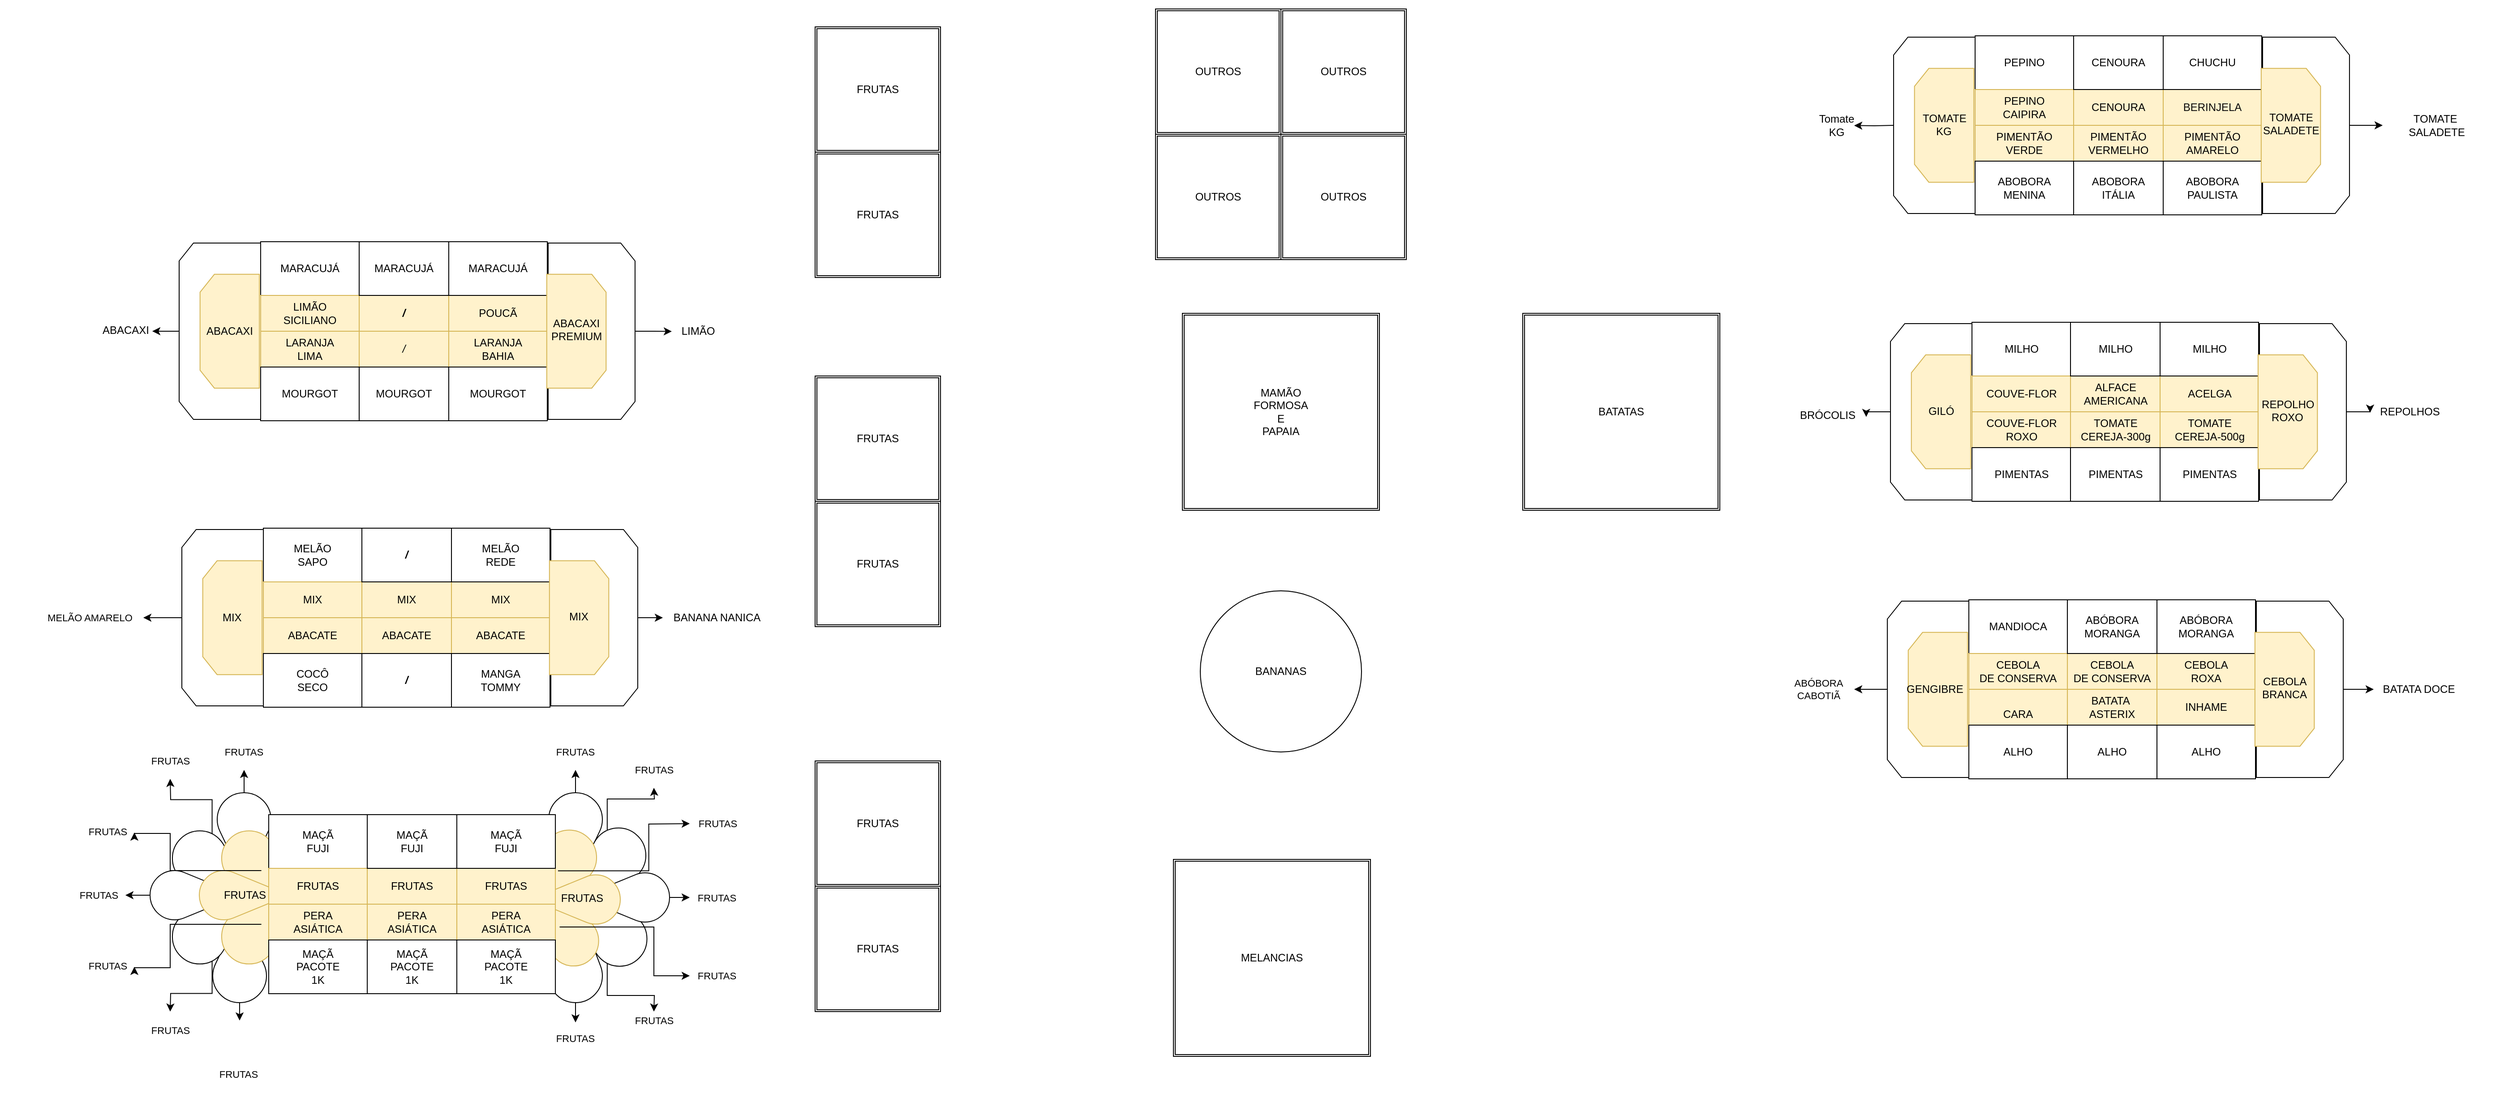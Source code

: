 <mxfile version="24.7.5">
  <diagram name="Page-1" id="38b20595-45e3-9b7f-d5ca-b57f44c5b66d">
    <mxGraphModel dx="5430" dy="1700" grid="1" gridSize="10" guides="1" tooltips="1" connect="1" arrows="1" fold="1" page="1" pageScale="1" pageWidth="1100" pageHeight="850" background="none" math="0" shadow="0">
      <root>
        <mxCell id="0" />
        <mxCell id="SR2MVmbLDtYLu2XsFI2i-259" value="Piso" style="" parent="0" />
        <mxCell id="SR2MVmbLDtYLu2XsFI2i-263" value="" style="rounded=0;whiteSpace=wrap;html=1;fillColor=none;fontColor=#333333;strokeColor=none;" parent="SR2MVmbLDtYLu2XsFI2i-259" vertex="1">
          <mxGeometry x="-700" y="960" width="2790" height="1230" as="geometry" />
        </mxCell>
        <mxCell id="VVLcE_FTVynFnDO5Wv3X-4" value="Did" style="" parent="0" visible="0" />
        <mxCell id="VVLcE_FTVynFnDO5Wv3X-126" value="&lt;p style=&quot;line-height: 300%;&quot;&gt;&lt;font style=&quot;font-size: 40px;&quot;&gt;Outros&lt;/font&gt;&lt;/p&gt;" style="text;strokeColor=none;fillColor=none;html=1;fontSize=24;fontStyle=1;verticalAlign=middle;align=center;strokeWidth=5;" parent="VVLcE_FTVynFnDO5Wv3X-4" vertex="1">
          <mxGeometry x="1720" y="2250" width="100" height="40" as="geometry" />
        </mxCell>
        <mxCell id="VVLcE_FTVynFnDO5Wv3X-127" value="&lt;p style=&quot;line-height: 300%;&quot;&gt;&lt;font style=&quot;font-size: 40px;&quot;&gt;Legumes&lt;/font&gt;&lt;/p&gt;" style="text;strokeColor=none;fillColor=none;html=1;fontSize=24;fontStyle=1;verticalAlign=middle;align=center;strokeWidth=5;" parent="VVLcE_FTVynFnDO5Wv3X-4" vertex="1">
          <mxGeometry x="1210" y="840" width="100" height="40" as="geometry" />
        </mxCell>
        <mxCell id="VVLcE_FTVynFnDO5Wv3X-128" value="&lt;p style=&quot;line-height: 300%;&quot;&gt;&lt;font style=&quot;font-size: 40px;&quot;&gt;Frutas&lt;/font&gt;&lt;/p&gt;" style="text;strokeColor=none;fillColor=none;html=1;fontSize=24;fontStyle=1;verticalAlign=middle;align=center;strokeWidth=5;" parent="VVLcE_FTVynFnDO5Wv3X-4" vertex="1">
          <mxGeometry x="-40" y="860" width="100" height="40" as="geometry" />
        </mxCell>
        <mxCell id="SR2MVmbLDtYLu2XsFI2i-219" value="" style="group" parent="VVLcE_FTVynFnDO5Wv3X-4" vertex="1" connectable="0">
          <mxGeometry x="-530" y="950" width="2740" height="1230" as="geometry" />
        </mxCell>
        <mxCell id="SR2MVmbLDtYLu2XsFI2i-220" value="" style="verticalLabelPosition=bottom;verticalAlign=top;html=1;shape=mxgraph.basic.patternFillRect;fillStyle=hor;step=5;fillStrokeWidth=0.2;fillStrokeColor=#dddddd;fillColor=#a20025;strokeColor=#6F0000;fontColor=#ffffff;" parent="SR2MVmbLDtYLu2XsFI2i-219" vertex="1">
          <mxGeometry x="990" y="330" width="860.14" height="900" as="geometry" />
        </mxCell>
        <mxCell id="SR2MVmbLDtYLu2XsFI2i-221" value="" style="verticalLabelPosition=bottom;verticalAlign=top;html=1;shape=mxgraph.basic.patternFillRect;fillStyle=hor;step=5;fillStrokeWidth=0.2;fillStrokeColor=#dddddd;fillColor=#a20025;strokeColor=#6F0000;fontColor=#ffffff;" parent="SR2MVmbLDtYLu2XsFI2i-219" vertex="1">
          <mxGeometry x="-160" y="-40" width="1610.14" height="1270" as="geometry" />
        </mxCell>
        <mxCell id="SR2MVmbLDtYLu2XsFI2i-224" value="" style="verticalLabelPosition=bottom;verticalAlign=top;html=1;shape=mxgraph.basic.patternFillRect;fillStyle=diag;step=5;fillStrokeWidth=0.2;fillStrokeColor=#dddddd;fillColor=#a0522d;fontColor=#ffffff;strokeColor=#6D1F00;" parent="SR2MVmbLDtYLu2XsFI2i-219" vertex="1">
          <mxGeometry x="1850.14" y="920" width="889.86" height="310" as="geometry" />
        </mxCell>
        <mxCell id="SR2MVmbLDtYLu2XsFI2i-225" value="" style="verticalLabelPosition=bottom;verticalAlign=top;html=1;shape=mxgraph.basic.patternFillRect;fillStyle=hor;step=5;fillStrokeWidth=0.2;fillStrokeColor=#dddddd;fillColor=#008a00;strokeColor=#005700;fontColor=#ffffff;" parent="SR2MVmbLDtYLu2XsFI2i-219" vertex="1">
          <mxGeometry x="1450" y="-40" width="1290" height="960" as="geometry" />
        </mxCell>
        <mxCell id="SR2MVmbLDtYLu2XsFI2i-222" value="frua" style="verticalLabelPosition=bottom;verticalAlign=top;html=1;shape=mxgraph.basic.patternFillRect;fillStyle=hor;step=5;fillStrokeWidth=0.2;fillStrokeColor=#dddddd;fillColor=#a20025;strokeColor=#6F0000;fontColor=#ffffff;" parent="SR2MVmbLDtYLu2XsFI2i-219" vertex="1">
          <mxGeometry x="1450.14" y="620" width="399.86" height="610" as="geometry" />
        </mxCell>
        <mxCell id="SR2MVmbLDtYLu2XsFI2i-226" value="" style="verticalLabelPosition=bottom;verticalAlign=top;html=1;shape=mxgraph.basic.patternFillRect;fillStyle=hor;step=5;fillStrokeWidth=0.2;fillStrokeColor=#dddddd;fillColor=#008a00;strokeColor=#005700;fontColor=#ffffff;" parent="SR2MVmbLDtYLu2XsFI2i-219" vertex="1">
          <mxGeometry x="1450" y="920" width="400" height="310" as="geometry" />
        </mxCell>
        <mxCell id="VVLcE_FTVynFnDO5Wv3X-78" value="LARANJAS" style="shape=ext;double=1;whiteSpace=wrap;html=1;aspect=fixed;" parent="SR2MVmbLDtYLu2XsFI2i-219" vertex="1">
          <mxGeometry x="1530" y="650" width="220" height="220" as="geometry" />
        </mxCell>
        <mxCell id="VVLcE_FTVynFnDO5Wv3X-79" value="CEBOLAS" style="shape=ext;double=1;whiteSpace=wrap;html=1;aspect=fixed;" parent="SR2MVmbLDtYLu2XsFI2i-219" vertex="1">
          <mxGeometry x="1530" y="970" width="220" height="220" as="geometry" />
        </mxCell>
        <mxCell id="SR2MVmbLDtYLu2XsFI2i-15" value="P/UNICO&amp;nbsp;" style="triangle;whiteSpace=wrap;html=1;direction=north;" parent="SR2MVmbLDtYLu2XsFI2i-219" vertex="1">
          <mxGeometry x="1530" y="160" width="220" height="110" as="geometry" />
        </mxCell>
        <mxCell id="SR2MVmbLDtYLu2XsFI2i-13" value="P/UNICO&amp;nbsp;" style="triangle;whiteSpace=wrap;html=1;direction=south;" parent="SR2MVmbLDtYLu2XsFI2i-219" vertex="1">
          <mxGeometry x="1530" y="50" width="220" height="110" as="geometry" />
        </mxCell>
        <mxCell id="SR2MVmbLDtYLu2XsFI2i-14" value="P/UNICO&amp;nbsp;" style="triangle;whiteSpace=wrap;html=1;direction=west;" parent="SR2MVmbLDtYLu2XsFI2i-219" vertex="1">
          <mxGeometry x="1640" y="50" width="110" height="220" as="geometry" />
        </mxCell>
        <mxCell id="SR2MVmbLDtYLu2XsFI2i-12" value="&#xa;&lt;span style=&quot;color: rgb(240, 240, 240); font-family: Helvetica; font-size: 12px; font-style: normal; font-variant-ligatures: normal; font-variant-caps: normal; font-weight: 400; letter-spacing: normal; orphans: 2; text-align: center; text-indent: 0px; text-transform: none; widows: 2; word-spacing: 0px; -webkit-text-stroke-width: 0px; white-space: normal; background-color: rgb(27, 29, 30); text-decoration-thickness: initial; text-decoration-style: initial; text-decoration-color: initial; display: inline !important; float: none;&quot;&gt;P/UNICO&amp;nbsp;&lt;/span&gt;&#xa;&#xa;" style="triangle;whiteSpace=wrap;html=1;" parent="SR2MVmbLDtYLu2XsFI2i-219" vertex="1">
          <mxGeometry x="1530" y="50" width="110" height="220" as="geometry" />
        </mxCell>
        <mxCell id="SR2MVmbLDtYLu2XsFI2i-223" style="edgeStyle=orthogonalEdgeStyle;rounded=0;orthogonalLoop=1;jettySize=auto;html=1;exitX=0.5;exitY=1;exitDx=0;exitDy=0;exitPerimeter=0;" parent="VVLcE_FTVynFnDO5Wv3X-4" source="SR2MVmbLDtYLu2XsFI2i-224" edge="1">
          <mxGeometry relative="1" as="geometry">
            <mxPoint x="1765.206" y="2240" as="targetPoint" />
            <Array as="points">
              <mxPoint x="1765" y="2200" />
              <mxPoint x="1765" y="2240" />
            </Array>
          </mxGeometry>
        </mxCell>
        <mxCell id="1" style="" parent="0" />
        <mxCell id="VVLcE_FTVynFnDO5Wv3X-10" value="Bananas" style="" parent="0" />
        <mxCell id="VVLcE_FTVynFnDO5Wv3X-11" value="BANANAS" style="ellipse;whiteSpace=wrap;html=1;aspect=fixed;" parent="VVLcE_FTVynFnDO5Wv3X-10" vertex="1">
          <mxGeometry x="640" y="1620" width="180" height="180" as="geometry" />
        </mxCell>
        <mxCell id="VVLcE_FTVynFnDO5Wv3X-12" value="Frutas Pequenas" style="" parent="0" visible="0" />
        <mxCell id="VVLcE_FTVynFnDO5Wv3X-13" value="" style="rounded=0;whiteSpace=wrap;html=1;fillColor=#f5f5f5;fontColor=#333333;strokeColor=#666666;" parent="VVLcE_FTVynFnDO5Wv3X-12" vertex="1">
          <mxGeometry x="-390" y="1100" width="50" height="40" as="geometry" />
        </mxCell>
        <mxCell id="VVLcE_FTVynFnDO5Wv3X-14" value="" style="shape=or;whiteSpace=wrap;html=1;rotation=-180;" parent="VVLcE_FTVynFnDO5Wv3X-12" vertex="1">
          <mxGeometry x="-460" y="980" width="70" height="160" as="geometry" />
        </mxCell>
        <mxCell id="VVLcE_FTVynFnDO5Wv3X-15" value="" style="shape=or;whiteSpace=wrap;html=1;rotation=0;" parent="VVLcE_FTVynFnDO5Wv3X-12" vertex="1">
          <mxGeometry x="-70" y="980" width="70" height="160" as="geometry" />
        </mxCell>
        <mxCell id="VVLcE_FTVynFnDO5Wv3X-17" value="" style="edgeStyle=orthogonalEdgeStyle;rounded=0;orthogonalLoop=1;jettySize=auto;html=1;" parent="VVLcE_FTVynFnDO5Wv3X-12" edge="1">
          <mxGeometry relative="1" as="geometry">
            <mxPoint x="-170" y="1060" as="targetPoint" />
            <mxPoint x="-230" y="1060" as="sourcePoint" />
          </mxGeometry>
        </mxCell>
        <mxCell id="VVLcE_FTVynFnDO5Wv3X-19" value="" style="edgeStyle=orthogonalEdgeStyle;rounded=0;orthogonalLoop=1;jettySize=auto;html=1;" parent="VVLcE_FTVynFnDO5Wv3X-12" edge="1">
          <mxGeometry relative="1" as="geometry">
            <mxPoint x="-290" y="1060" as="sourcePoint" />
            <mxPoint x="-270" y="1060" as="targetPoint" />
          </mxGeometry>
        </mxCell>
        <mxCell id="VVLcE_FTVynFnDO5Wv3X-24" value="" style="rounded=0;whiteSpace=wrap;html=1;fillColor=#f5f5f5;fontColor=#333333;strokeColor=#666666;" parent="VVLcE_FTVynFnDO5Wv3X-12" vertex="1">
          <mxGeometry x="-340" y="1100" width="50" height="40" as="geometry" />
        </mxCell>
        <mxCell id="VVLcE_FTVynFnDO5Wv3X-25" value="" style="rounded=0;whiteSpace=wrap;html=1;fillColor=#f5f5f5;fontColor=#333333;strokeColor=#666666;" parent="VVLcE_FTVynFnDO5Wv3X-12" vertex="1">
          <mxGeometry x="-290" y="1100" width="60" height="40" as="geometry" />
        </mxCell>
        <mxCell id="VVLcE_FTVynFnDO5Wv3X-26" value="" style="rounded=0;whiteSpace=wrap;html=1;fillColor=#f5f5f5;fontColor=#333333;strokeColor=#666666;" parent="VVLcE_FTVynFnDO5Wv3X-12" vertex="1">
          <mxGeometry x="-120" y="1100" width="50" height="40" as="geometry" />
        </mxCell>
        <mxCell id="VVLcE_FTVynFnDO5Wv3X-27" value="" style="rounded=0;whiteSpace=wrap;html=1;fillColor=#f5f5f5;fontColor=#333333;strokeColor=#666666;" parent="VVLcE_FTVynFnDO5Wv3X-12" vertex="1">
          <mxGeometry x="-170" y="1100" width="50" height="40" as="geometry" />
        </mxCell>
        <mxCell id="VVLcE_FTVynFnDO5Wv3X-28" value="" style="rounded=0;whiteSpace=wrap;html=1;fillColor=#f5f5f5;fontColor=#333333;strokeColor=#666666;" parent="VVLcE_FTVynFnDO5Wv3X-12" vertex="1">
          <mxGeometry x="-230" y="1100" width="60" height="40" as="geometry" />
        </mxCell>
        <mxCell id="VVLcE_FTVynFnDO5Wv3X-29" value="" style="rounded=0;whiteSpace=wrap;html=1;fillColor=#f5f5f5;fontColor=#333333;strokeColor=#666666;" parent="VVLcE_FTVynFnDO5Wv3X-12" vertex="1">
          <mxGeometry x="-390" y="980" width="50" height="40" as="geometry" />
        </mxCell>
        <mxCell id="VVLcE_FTVynFnDO5Wv3X-30" value="" style="rounded=0;whiteSpace=wrap;html=1;fillColor=#f5f5f5;fontColor=#333333;strokeColor=#666666;" parent="VVLcE_FTVynFnDO5Wv3X-12" vertex="1">
          <mxGeometry x="-340" y="980" width="50" height="40" as="geometry" />
        </mxCell>
        <mxCell id="VVLcE_FTVynFnDO5Wv3X-31" value="" style="rounded=0;whiteSpace=wrap;html=1;fillColor=#f5f5f5;fontColor=#333333;strokeColor=#666666;" parent="VVLcE_FTVynFnDO5Wv3X-12" vertex="1">
          <mxGeometry x="-290" y="980" width="60" height="40" as="geometry" />
        </mxCell>
        <mxCell id="VVLcE_FTVynFnDO5Wv3X-32" value="" style="rounded=0;whiteSpace=wrap;html=1;fillColor=#f5f5f5;fontColor=#333333;strokeColor=#666666;" parent="VVLcE_FTVynFnDO5Wv3X-12" vertex="1">
          <mxGeometry x="-120" y="980" width="50" height="40" as="geometry" />
        </mxCell>
        <mxCell id="VVLcE_FTVynFnDO5Wv3X-33" value="" style="rounded=0;whiteSpace=wrap;html=1;fillColor=#f5f5f5;fontColor=#333333;strokeColor=#666666;" parent="VVLcE_FTVynFnDO5Wv3X-12" vertex="1">
          <mxGeometry x="-170" y="980" width="50" height="40" as="geometry" />
        </mxCell>
        <mxCell id="VVLcE_FTVynFnDO5Wv3X-34" value="" style="rounded=0;whiteSpace=wrap;html=1;fillColor=#f5f5f5;fontColor=#333333;strokeColor=#666666;" parent="VVLcE_FTVynFnDO5Wv3X-12" vertex="1">
          <mxGeometry x="-230" y="980" width="60" height="40" as="geometry" />
        </mxCell>
        <mxCell id="SR2MVmbLDtYLu2XsFI2i-195" value="" style="rounded=0;whiteSpace=wrap;html=1;" parent="VVLcE_FTVynFnDO5Wv3X-12" vertex="1">
          <mxGeometry x="-280" y="1020" width="100" height="40" as="geometry" />
        </mxCell>
        <mxCell id="SR2MVmbLDtYLu2XsFI2i-196" value="" style="rounded=0;whiteSpace=wrap;html=1;" parent="VVLcE_FTVynFnDO5Wv3X-12" vertex="1">
          <mxGeometry x="-280" y="1060" width="100" height="40" as="geometry" />
        </mxCell>
        <mxCell id="SR2MVmbLDtYLu2XsFI2i-197" value="" style="rounded=0;whiteSpace=wrap;html=1;" parent="VVLcE_FTVynFnDO5Wv3X-12" vertex="1">
          <mxGeometry x="-180" y="1020" width="110" height="40" as="geometry" />
        </mxCell>
        <mxCell id="SR2MVmbLDtYLu2XsFI2i-198" value="" style="rounded=0;whiteSpace=wrap;html=1;" parent="VVLcE_FTVynFnDO5Wv3X-12" vertex="1">
          <mxGeometry x="-180" y="1060" width="110" height="40" as="geometry" />
        </mxCell>
        <mxCell id="SR2MVmbLDtYLu2XsFI2i-199" value="" style="rounded=0;whiteSpace=wrap;html=1;" parent="VVLcE_FTVynFnDO5Wv3X-12" vertex="1">
          <mxGeometry x="-390" y="1020" width="110" height="40" as="geometry" />
        </mxCell>
        <mxCell id="SR2MVmbLDtYLu2XsFI2i-200" value="" style="rounded=0;whiteSpace=wrap;html=1;" parent="VVLcE_FTVynFnDO5Wv3X-12" vertex="1">
          <mxGeometry x="-390" y="1060" width="110" height="40" as="geometry" />
        </mxCell>
        <mxCell id="VVLcE_FTVynFnDO5Wv3X-35" value="Frutas" style="" parent="0" />
        <mxCell id="SR2MVmbLDtYLu2XsFI2i-235" value="FRUTAS" style="edgeStyle=orthogonalEdgeStyle;rounded=0;orthogonalLoop=1;jettySize=auto;html=1;" parent="VVLcE_FTVynFnDO5Wv3X-35" source="VVLcE_FTVynFnDO5Wv3X-48" edge="1">
          <mxGeometry x="1" y="18" relative="1" as="geometry">
            <mxPoint x="-57.5" y="2102.105" as="targetPoint" />
            <mxPoint x="-18" y="14" as="offset" />
          </mxGeometry>
        </mxCell>
        <mxCell id="SR2MVmbLDtYLu2XsFI2i-234" value="FRUTAS" style="edgeStyle=orthogonalEdgeStyle;rounded=0;orthogonalLoop=1;jettySize=auto;html=1;" parent="VVLcE_FTVynFnDO5Wv3X-35" source="VVLcE_FTVynFnDO5Wv3X-49" edge="1">
          <mxGeometry x="1" y="-20" relative="1" as="geometry">
            <mxPoint x="-57.5" y="1820" as="targetPoint" />
            <mxPoint x="-20" y="-18" as="offset" />
          </mxGeometry>
        </mxCell>
        <mxCell id="SR2MVmbLDtYLu2XsFI2i-238" value="FRUTAS" style="edgeStyle=orthogonalEdgeStyle;rounded=0;orthogonalLoop=1;jettySize=auto;html=1;" parent="VVLcE_FTVynFnDO5Wv3X-35" source="VVLcE_FTVynFnDO5Wv3X-50" edge="1">
          <mxGeometry x="1" y="-20" relative="1" as="geometry">
            <mxPoint x="30" y="1840" as="targetPoint" />
            <mxPoint x="-20" y="-19" as="offset" />
          </mxGeometry>
        </mxCell>
        <mxCell id="SR2MVmbLDtYLu2XsFI2i-236" value="FRUTAS" style="edgeStyle=orthogonalEdgeStyle;rounded=0;orthogonalLoop=1;jettySize=auto;html=1;" parent="VVLcE_FTVynFnDO5Wv3X-35" source="VVLcE_FTVynFnDO5Wv3X-51" edge="1">
          <mxGeometry x="1" y="10" relative="1" as="geometry">
            <mxPoint x="30" y="2090" as="targetPoint" />
            <mxPoint x="-10" y="10" as="offset" />
          </mxGeometry>
        </mxCell>
        <mxCell id="SR2MVmbLDtYLu2XsFI2i-239" value="FRUTAS" style="edgeStyle=orthogonalEdgeStyle;rounded=0;orthogonalLoop=1;jettySize=auto;html=1;" parent="VVLcE_FTVynFnDO5Wv3X-35" source="VVLcE_FTVynFnDO5Wv3X-52" edge="1">
          <mxGeometry x="1" y="-30" relative="1" as="geometry">
            <mxPoint x="70" y="1962.5" as="targetPoint" />
            <mxPoint x="24" y="-29" as="offset" />
          </mxGeometry>
        </mxCell>
        <mxCell id="VVLcE_FTVynFnDO5Wv3X-48" value="" style="verticalLabelPosition=bottom;verticalAlign=top;html=1;shape=mxgraph.basic.drop;perimeter=centerPerimeter;" parent="VVLcE_FTVynFnDO5Wv3X-35" vertex="1">
          <mxGeometry x="-87.5" y="1965" width="60" height="115" as="geometry" />
        </mxCell>
        <mxCell id="VVLcE_FTVynFnDO5Wv3X-49" value="" style="verticalLabelPosition=bottom;verticalAlign=top;html=1;shape=mxgraph.basic.drop;rotation=-180;perimeter=centerPerimeter;" parent="VVLcE_FTVynFnDO5Wv3X-35" vertex="1">
          <mxGeometry x="-87.5" y="1845.49" width="60" height="100" as="geometry" />
        </mxCell>
        <mxCell id="VVLcE_FTVynFnDO5Wv3X-50" value="" style="verticalLabelPosition=bottom;verticalAlign=top;html=1;shape=mxgraph.basic.drop;rotation=-140;perimeter=centerPerimeter;" parent="VVLcE_FTVynFnDO5Wv3X-35" vertex="1">
          <mxGeometry x="-52.64" y="1880.38" width="61.17" height="100" as="geometry" />
        </mxCell>
        <mxCell id="VVLcE_FTVynFnDO5Wv3X-51" value="" style="verticalLabelPosition=bottom;verticalAlign=top;html=1;shape=mxgraph.basic.drop;rotation=-45;perimeter=centerPerimeter;" parent="VVLcE_FTVynFnDO5Wv3X-35" vertex="1">
          <mxGeometry x="-52.64" y="1945" width="61.17" height="100" as="geometry" />
        </mxCell>
        <mxCell id="VVLcE_FTVynFnDO5Wv3X-52" value="" style="verticalLabelPosition=bottom;verticalAlign=top;html=1;shape=mxgraph.basic.drop;rotation=-90;perimeter=centerPerimeter;" parent="VVLcE_FTVynFnDO5Wv3X-35" vertex="1">
          <mxGeometry x="-30" y="1912.5" width="55" height="100" as="geometry" />
        </mxCell>
        <mxCell id="VVLcE_FTVynFnDO5Wv3X-53" value="" style="verticalLabelPosition=bottom;verticalAlign=top;html=1;shape=mxgraph.basic.drop;rotation=-140;perimeter=centerPerimeter;fillColor=#fff2cc;strokeColor=#d6b656;textDirection=vertical-rl;" parent="VVLcE_FTVynFnDO5Wv3X-35" vertex="1">
          <mxGeometry x="-107.64" y="1882.69" width="61.17" height="100" as="geometry" />
        </mxCell>
        <mxCell id="VVLcE_FTVynFnDO5Wv3X-54" value="" style="verticalLabelPosition=bottom;verticalAlign=top;html=1;shape=mxgraph.basic.drop;rotation=-45;perimeter=centerPerimeter;fillColor=#fff2cc;strokeColor=#d6b656;" parent="VVLcE_FTVynFnDO5Wv3X-35" vertex="1">
          <mxGeometry x="-103.25" y="1945.49" width="56.03" height="100" as="geometry" />
        </mxCell>
        <mxCell id="VVLcE_FTVynFnDO5Wv3X-55" value="&amp;nbsp; &amp;nbsp; &amp;nbsp; &amp;nbsp; FRUTAS" style="verticalLabelPosition=middle;verticalAlign=top;html=1;shape=mxgraph.basic.drop;rotation=-90;perimeter=centerPerimeter;fillColor=#fff2cc;strokeColor=#d6b656;textDirection=vertical-rl;labelPosition=center;align=center;fontColor=#000000;" parent="VVLcE_FTVynFnDO5Wv3X-35" vertex="1">
          <mxGeometry x="-85" y="1914.81" width="55" height="100" as="geometry" />
        </mxCell>
        <mxCell id="SR2MVmbLDtYLu2XsFI2i-242" value="FRUTAS" style="edgeStyle=orthogonalEdgeStyle;rounded=0;orthogonalLoop=1;jettySize=auto;html=1;" parent="VVLcE_FTVynFnDO5Wv3X-35" source="VVLcE_FTVynFnDO5Wv3X-56" edge="1">
          <mxGeometry x="0.97" y="-20" relative="1" as="geometry">
            <mxPoint x="-432.5" y="2100" as="targetPoint" />
            <mxPoint x="-2" y="40" as="offset" />
          </mxGeometry>
        </mxCell>
        <mxCell id="VVLcE_FTVynFnDO5Wv3X-56" value="" style="verticalLabelPosition=bottom;verticalAlign=top;html=1;shape=mxgraph.basic.drop;perimeter=centerPerimeter;" parent="VVLcE_FTVynFnDO5Wv3X-35" vertex="1">
          <mxGeometry x="-462.5" y="1980" width="60" height="100" as="geometry" />
        </mxCell>
        <mxCell id="SR2MVmbLDtYLu2XsFI2i-241" value="FRUTAS" style="edgeStyle=orthogonalEdgeStyle;rounded=0;orthogonalLoop=1;jettySize=auto;html=1;" parent="VVLcE_FTVynFnDO5Wv3X-35" source="VVLcE_FTVynFnDO5Wv3X-57" edge="1">
          <mxGeometry x="1" y="-20" relative="1" as="geometry">
            <mxPoint x="-427.5" y="1820" as="targetPoint" />
            <mxPoint x="-20" y="-18" as="offset" />
          </mxGeometry>
        </mxCell>
        <mxCell id="VVLcE_FTVynFnDO5Wv3X-57" value="" style="verticalLabelPosition=bottom;verticalAlign=top;html=1;shape=mxgraph.basic.drop;rotation=-180;perimeter=centerPerimeter;" parent="VVLcE_FTVynFnDO5Wv3X-35" vertex="1">
          <mxGeometry x="-457.5" y="1845.49" width="60" height="100" as="geometry" />
        </mxCell>
        <mxCell id="SR2MVmbLDtYLu2XsFI2i-243" value="FRUTAS" style="edgeStyle=orthogonalEdgeStyle;rounded=0;orthogonalLoop=1;jettySize=auto;html=1;" parent="VVLcE_FTVynFnDO5Wv3X-35" source="VVLcE_FTVynFnDO5Wv3X-58" edge="1">
          <mxGeometry x="1" y="20" relative="1" as="geometry">
            <mxPoint x="-510" y="2090" as="targetPoint" />
            <mxPoint x="-20" y="20" as="offset" />
          </mxGeometry>
        </mxCell>
        <mxCell id="VVLcE_FTVynFnDO5Wv3X-58" value="" style="verticalLabelPosition=bottom;verticalAlign=top;html=1;shape=mxgraph.basic.drop;rotation=45;perimeter=centerPerimeter;" parent="VVLcE_FTVynFnDO5Wv3X-35" vertex="1">
          <mxGeometry x="-493.81" y="1942.5" width="61.17" height="100" as="geometry" />
        </mxCell>
        <mxCell id="SR2MVmbLDtYLu2XsFI2i-244" value="FRUTAS" style="edgeStyle=orthogonalEdgeStyle;rounded=0;orthogonalLoop=1;jettySize=auto;html=1;" parent="VVLcE_FTVynFnDO5Wv3X-35" source="VVLcE_FTVynFnDO5Wv3X-59" edge="1">
          <mxGeometry x="1" y="-20" relative="1" as="geometry">
            <mxPoint x="-510" y="1830" as="targetPoint" />
            <mxPoint x="-20" y="-19" as="offset" />
          </mxGeometry>
        </mxCell>
        <mxCell id="VVLcE_FTVynFnDO5Wv3X-59" value="" style="verticalLabelPosition=bottom;verticalAlign=top;html=1;shape=mxgraph.basic.drop;rotation=135;perimeter=centerPerimeter;" parent="VVLcE_FTVynFnDO5Wv3X-35" vertex="1">
          <mxGeometry x="-493.81" y="1882.5" width="61.17" height="100" as="geometry" />
        </mxCell>
        <mxCell id="SR2MVmbLDtYLu2XsFI2i-245" value="FRUTAS" style="edgeStyle=orthogonalEdgeStyle;rounded=0;orthogonalLoop=1;jettySize=auto;html=1;" parent="VVLcE_FTVynFnDO5Wv3X-35" source="VVLcE_FTVynFnDO5Wv3X-60" edge="1">
          <mxGeometry x="1" y="30" relative="1" as="geometry">
            <mxPoint x="-560" y="1960" as="targetPoint" />
            <mxPoint x="-28" y="-30" as="offset" />
          </mxGeometry>
        </mxCell>
        <mxCell id="VVLcE_FTVynFnDO5Wv3X-60" value="" style="verticalLabelPosition=bottom;verticalAlign=top;html=1;shape=mxgraph.basic.drop;rotation=90;perimeter=centerPerimeter;" parent="VVLcE_FTVynFnDO5Wv3X-35" vertex="1">
          <mxGeometry x="-510" y="1910" width="55" height="100" as="geometry" />
        </mxCell>
        <mxCell id="VVLcE_FTVynFnDO5Wv3X-61" value="" style="verticalLabelPosition=bottom;verticalAlign=top;html=1;shape=mxgraph.basic.drop;rotation=45;perimeter=centerPerimeter;fillColor=#fff2cc;strokeColor=#d6b656;" parent="VVLcE_FTVynFnDO5Wv3X-35" vertex="1">
          <mxGeometry x="-438.81" y="1942.5" width="61.17" height="100" as="geometry" />
        </mxCell>
        <mxCell id="VVLcE_FTVynFnDO5Wv3X-62" value="" style="verticalLabelPosition=bottom;verticalAlign=top;html=1;shape=mxgraph.basic.drop;rotation=135;perimeter=centerPerimeter;fillColor=#fff2cc;strokeColor=#d6b656;whiteSpace=wrap;" parent="VVLcE_FTVynFnDO5Wv3X-35" vertex="1">
          <mxGeometry x="-438.81" y="1882.5" width="61.17" height="100" as="geometry" />
        </mxCell>
        <mxCell id="VVLcE_FTVynFnDO5Wv3X-63" value="&lt;font color=&quot;#000000&quot;&gt;FRUTAS&lt;/font&gt;" style="verticalLabelPosition=middle;verticalAlign=middle;shape=mxgraph.basic.drop;rotation=0;perimeter=centerPerimeter;fillColor=#fff2cc;strokeColor=#d6b656;textDirection=rtl;labelPosition=center;align=center;spacing=2;html=1;flipH=0;flipV=0;direction=south;horizontal=1;spacingTop=0;spacingLeft=0;spacingBottom=0;spacingRight=0;" parent="VVLcE_FTVynFnDO5Wv3X-35" vertex="1">
          <mxGeometry x="-477.5" y="1932.5" width="100" height="55" as="geometry" />
        </mxCell>
        <mxCell id="SR2MVmbLDtYLu2XsFI2i-231" value="&lt;font style=&quot;font-size: 12px;&quot;&gt;ABACAXI&lt;/font&gt;" style="edgeStyle=orthogonalEdgeStyle;rounded=0;orthogonalLoop=1;jettySize=auto;html=1;exitX=0.5;exitY=0;exitDx=0;exitDy=0;" parent="VVLcE_FTVynFnDO5Wv3X-35" source="SR2MVmbLDtYLu2XsFI2i-145" edge="1">
          <mxGeometry x="1" y="30" relative="1" as="geometry">
            <mxPoint x="-530" y="1329.571" as="targetPoint" />
            <mxPoint y="-1" as="offset" />
          </mxGeometry>
        </mxCell>
        <mxCell id="SR2MVmbLDtYLu2XsFI2i-145" value="" style="shape=loopLimit;whiteSpace=wrap;html=1;rotation=-90;aspect=fixed;" parent="VVLcE_FTVynFnDO5Wv3X-35" vertex="1">
          <mxGeometry x="-550" y="1281.5" width="197" height="97" as="geometry" />
        </mxCell>
        <mxCell id="SR2MVmbLDtYLu2XsFI2i-146" value="MARACUJÁ" style="rounded=0;whiteSpace=wrap;html=1;" parent="VVLcE_FTVynFnDO5Wv3X-35" vertex="1">
          <mxGeometry x="-409.01" y="1230" width="110" height="60" as="geometry" />
        </mxCell>
        <mxCell id="SR2MVmbLDtYLu2XsFI2i-147" value="&lt;font color=&quot;#000000&quot;&gt;&lt;b&gt;&lt;i&gt;/&lt;/i&gt;&lt;/b&gt;&lt;/font&gt;" style="rounded=0;whiteSpace=wrap;html=1;strokeColor=#d6b656;fillColor=#fff2cc;" parent="VVLcE_FTVynFnDO5Wv3X-35" vertex="1">
          <mxGeometry x="-299.01" y="1290" width="100" height="40" as="geometry" />
        </mxCell>
        <mxCell id="SR2MVmbLDtYLu2XsFI2i-148" value="&lt;i&gt;/&lt;/i&gt;" style="rounded=0;whiteSpace=wrap;html=1;strokeColor=#d6b656;fillColor=#fff2cc;fontColor=#000000;" parent="VVLcE_FTVynFnDO5Wv3X-35" vertex="1">
          <mxGeometry x="-299.01" y="1330" width="100" height="40" as="geometry" />
        </mxCell>
        <mxCell id="SR2MVmbLDtYLu2XsFI2i-149" value="&lt;font color=&quot;#000000&quot;&gt;POUCÃ&lt;/font&gt;" style="rounded=0;whiteSpace=wrap;html=1;strokeColor=#d6b656;fillColor=#fff2cc;" parent="VVLcE_FTVynFnDO5Wv3X-35" vertex="1">
          <mxGeometry x="-199.01" y="1290" width="110" height="40" as="geometry" />
        </mxCell>
        <mxCell id="SR2MVmbLDtYLu2XsFI2i-150" value="&lt;font color=&quot;#000000&quot;&gt;LARANJA&lt;/font&gt;&lt;div&gt;&lt;font color=&quot;#000000&quot;&gt;BAHIA&lt;/font&gt;&lt;/div&gt;" style="rounded=0;whiteSpace=wrap;html=1;strokeColor=#d6b656;fillColor=#fff2cc;" parent="VVLcE_FTVynFnDO5Wv3X-35" vertex="1">
          <mxGeometry x="-199.01" y="1330" width="110" height="40" as="geometry" />
        </mxCell>
        <mxCell id="SR2MVmbLDtYLu2XsFI2i-151" value="&lt;font color=&quot;#000000&quot;&gt;LIMÃO&lt;/font&gt;&lt;div&gt;&lt;font color=&quot;#000000&quot;&gt;SICILIANO&lt;/font&gt;&lt;/div&gt;" style="rounded=0;whiteSpace=wrap;html=1;strokeColor=#d6b656;fillColor=#fff2cc;" parent="VVLcE_FTVynFnDO5Wv3X-35" vertex="1">
          <mxGeometry x="-409.01" y="1290" width="110" height="40" as="geometry" />
        </mxCell>
        <mxCell id="SR2MVmbLDtYLu2XsFI2i-152" value="&lt;span style=&quot;color: rgb(0, 0, 0);&quot;&gt;LARANJA&lt;/span&gt;&lt;div&gt;&lt;span style=&quot;color: rgb(0, 0, 0);&quot;&gt;LIMA&lt;/span&gt;&lt;/div&gt;" style="rounded=0;whiteSpace=wrap;html=1;strokeColor=#d6b656;fillColor=#fff2cc;" parent="VVLcE_FTVynFnDO5Wv3X-35" vertex="1">
          <mxGeometry x="-409.01" y="1330" width="110" height="40" as="geometry" />
        </mxCell>
        <mxCell id="SR2MVmbLDtYLu2XsFI2i-153" value="MARACUJÁ" style="rounded=0;whiteSpace=wrap;html=1;" parent="VVLcE_FTVynFnDO5Wv3X-35" vertex="1">
          <mxGeometry x="-199.01" y="1230" width="110" height="60" as="geometry" />
        </mxCell>
        <mxCell id="SR2MVmbLDtYLu2XsFI2i-154" value="MARACUJÁ" style="rounded=0;whiteSpace=wrap;html=1;" parent="VVLcE_FTVynFnDO5Wv3X-35" vertex="1">
          <mxGeometry x="-299.01" y="1230" width="100" height="60" as="geometry" />
        </mxCell>
        <mxCell id="SR2MVmbLDtYLu2XsFI2i-155" value="MOURGOT" style="rounded=0;whiteSpace=wrap;html=1;" parent="VVLcE_FTVynFnDO5Wv3X-35" vertex="1">
          <mxGeometry x="-409.01" y="1370" width="110" height="60" as="geometry" />
        </mxCell>
        <mxCell id="SR2MVmbLDtYLu2XsFI2i-156" value="MOURGOT" style="rounded=0;whiteSpace=wrap;html=1;" parent="VVLcE_FTVynFnDO5Wv3X-35" vertex="1">
          <mxGeometry x="-199.01" y="1370" width="110" height="60" as="geometry" />
        </mxCell>
        <mxCell id="SR2MVmbLDtYLu2XsFI2i-157" value="MOURGOT" style="rounded=0;whiteSpace=wrap;html=1;" parent="VVLcE_FTVynFnDO5Wv3X-35" vertex="1">
          <mxGeometry x="-299.01" y="1370" width="100" height="60" as="geometry" />
        </mxCell>
        <mxCell id="SR2MVmbLDtYLu2XsFI2i-158" value="&lt;font color=&quot;#000000&quot;&gt;ABACAXI&lt;/font&gt;" style="shape=loopLimit;whiteSpace=wrap;html=1;rotation=-90;fillColor=#fff2cc;strokeColor=#d6b656;textDirection=vertical-rl;" parent="VVLcE_FTVynFnDO5Wv3X-35" vertex="1">
          <mxGeometry x="-507.11" y="1296.88" width="127.14" height="66.25" as="geometry" />
        </mxCell>
        <mxCell id="SR2MVmbLDtYLu2XsFI2i-232" value="&lt;font style=&quot;font-size: 12px;&quot;&gt;LIMÃO&lt;/font&gt;" style="edgeStyle=orthogonalEdgeStyle;rounded=0;orthogonalLoop=1;jettySize=auto;html=1;exitX=0.5;exitY=0;exitDx=0;exitDy=0;" parent="VVLcE_FTVynFnDO5Wv3X-35" source="SR2MVmbLDtYLu2XsFI2i-159" edge="1">
          <mxGeometry x="1" y="-30" relative="1" as="geometry">
            <mxPoint x="50" y="1330.222" as="targetPoint" />
            <mxPoint x="29" y="-30" as="offset" />
          </mxGeometry>
        </mxCell>
        <mxCell id="SR2MVmbLDtYLu2XsFI2i-159" value="" style="shape=loopLimit;whiteSpace=wrap;html=1;rotation=-90;aspect=fixed;direction=west;" parent="VVLcE_FTVynFnDO5Wv3X-35" vertex="1">
          <mxGeometry x="-138.04" y="1281.5" width="197" height="97" as="geometry" />
        </mxCell>
        <mxCell id="SR2MVmbLDtYLu2XsFI2i-160" value="&lt;div&gt;&lt;span style=&quot;color: rgb(0, 0, 0); background-color: initial;&quot;&gt;ABACAXI&lt;/span&gt;&lt;br&gt;&lt;/div&gt;&lt;div&gt;&lt;font color=&quot;#000000&quot;&gt;PREMIUM&lt;/font&gt;&lt;/div&gt;" style="shape=loopLimit;whiteSpace=wrap;html=1;rotation=-90;fillColor=#fff2cc;strokeColor=#d6b656;direction=west;aspect=fixed;textDirection=vertical-rl;" parent="VVLcE_FTVynFnDO5Wv3X-35" vertex="1">
          <mxGeometry x="-120.05" y="1296.88" width="127.14" height="66.25" as="geometry" />
        </mxCell>
        <mxCell id="SR2MVmbLDtYLu2XsFI2i-247" value="MELÃO AMARELO" style="edgeStyle=orthogonalEdgeStyle;rounded=0;orthogonalLoop=1;jettySize=auto;html=1;" parent="VVLcE_FTVynFnDO5Wv3X-35" source="SR2MVmbLDtYLu2XsFI2i-161" edge="1">
          <mxGeometry x="1" y="60" relative="1" as="geometry">
            <mxPoint x="-540.0" y="1650" as="targetPoint" />
            <mxPoint x="-59" y="-60" as="offset" />
          </mxGeometry>
        </mxCell>
        <mxCell id="SR2MVmbLDtYLu2XsFI2i-161" value="" style="shape=loopLimit;whiteSpace=wrap;html=1;rotation=-90;aspect=fixed;" parent="VVLcE_FTVynFnDO5Wv3X-35" vertex="1">
          <mxGeometry x="-546.98" y="1601.5" width="197" height="97" as="geometry" />
        </mxCell>
        <mxCell id="SR2MVmbLDtYLu2XsFI2i-162" value="MELÃO&lt;div&gt;SAPO&lt;/div&gt;" style="rounded=0;whiteSpace=wrap;html=1;" parent="VVLcE_FTVynFnDO5Wv3X-35" vertex="1">
          <mxGeometry x="-405.99" y="1550" width="110" height="60" as="geometry" />
        </mxCell>
        <mxCell id="SR2MVmbLDtYLu2XsFI2i-163" value="&lt;span style=&quot;color: rgb(0, 0, 0);&quot;&gt;MIX&lt;/span&gt;" style="rounded=0;whiteSpace=wrap;html=1;fillColor=#fff2cc;strokeColor=#d6b656;" parent="VVLcE_FTVynFnDO5Wv3X-35" vertex="1">
          <mxGeometry x="-295.99" y="1610" width="100" height="40" as="geometry" />
        </mxCell>
        <mxCell id="SR2MVmbLDtYLu2XsFI2i-164" value="&lt;span style=&quot;color: rgb(0, 0, 0);&quot;&gt;ABACATE&lt;/span&gt;" style="rounded=0;whiteSpace=wrap;html=1;fillColor=#fff2cc;strokeColor=#d6b656;" parent="VVLcE_FTVynFnDO5Wv3X-35" vertex="1">
          <mxGeometry x="-295.99" y="1650" width="100" height="40" as="geometry" />
        </mxCell>
        <mxCell id="SR2MVmbLDtYLu2XsFI2i-165" value="&lt;span style=&quot;color: rgb(0, 0, 0);&quot;&gt;MIX&lt;/span&gt;" style="rounded=0;whiteSpace=wrap;html=1;fillColor=#fff2cc;strokeColor=#d6b656;" parent="VVLcE_FTVynFnDO5Wv3X-35" vertex="1">
          <mxGeometry x="-195.99" y="1610" width="110" height="40" as="geometry" />
        </mxCell>
        <mxCell id="SR2MVmbLDtYLu2XsFI2i-166" value="&lt;span style=&quot;color: rgb(0, 0, 0);&quot;&gt;ABACATE&lt;/span&gt;" style="rounded=0;whiteSpace=wrap;html=1;fillColor=#fff2cc;strokeColor=#d6b656;" parent="VVLcE_FTVynFnDO5Wv3X-35" vertex="1">
          <mxGeometry x="-195.99" y="1650" width="110" height="40" as="geometry" />
        </mxCell>
        <mxCell id="SR2MVmbLDtYLu2XsFI2i-167" value="&lt;font color=&quot;#000000&quot;&gt;MIX&lt;/font&gt;" style="rounded=0;whiteSpace=wrap;html=1;fillColor=#fff2cc;strokeColor=#d6b656;" parent="VVLcE_FTVynFnDO5Wv3X-35" vertex="1">
          <mxGeometry x="-405.99" y="1610" width="110" height="40" as="geometry" />
        </mxCell>
        <mxCell id="SR2MVmbLDtYLu2XsFI2i-168" value="&lt;font color=&quot;#000000&quot;&gt;ABACATE&lt;/font&gt;" style="rounded=0;whiteSpace=wrap;html=1;fillColor=#fff2cc;strokeColor=#d6b656;" parent="VVLcE_FTVynFnDO5Wv3X-35" vertex="1">
          <mxGeometry x="-405.99" y="1650" width="110" height="40" as="geometry" />
        </mxCell>
        <mxCell id="SR2MVmbLDtYLu2XsFI2i-169" value="MELÃO&lt;div&gt;REDE&lt;/div&gt;" style="rounded=0;whiteSpace=wrap;html=1;" parent="VVLcE_FTVynFnDO5Wv3X-35" vertex="1">
          <mxGeometry x="-195.99" y="1550" width="110" height="60" as="geometry" />
        </mxCell>
        <mxCell id="SR2MVmbLDtYLu2XsFI2i-170" value="&lt;b&gt;&lt;i&gt;/&lt;/i&gt;&lt;/b&gt;" style="rounded=0;whiteSpace=wrap;html=1;" parent="VVLcE_FTVynFnDO5Wv3X-35" vertex="1">
          <mxGeometry x="-295.99" y="1550" width="100" height="60" as="geometry" />
        </mxCell>
        <mxCell id="SR2MVmbLDtYLu2XsFI2i-171" value="COCÔ&lt;div&gt;SECO&lt;/div&gt;" style="rounded=0;whiteSpace=wrap;html=1;" parent="VVLcE_FTVynFnDO5Wv3X-35" vertex="1">
          <mxGeometry x="-405.99" y="1690" width="110" height="60" as="geometry" />
        </mxCell>
        <mxCell id="SR2MVmbLDtYLu2XsFI2i-172" value="MANGA&lt;div&gt;TOMMY&lt;/div&gt;" style="rounded=0;whiteSpace=wrap;html=1;" parent="VVLcE_FTVynFnDO5Wv3X-35" vertex="1">
          <mxGeometry x="-195.99" y="1690" width="110" height="60" as="geometry" />
        </mxCell>
        <mxCell id="SR2MVmbLDtYLu2XsFI2i-173" value="&lt;b&gt;&lt;i&gt;/&lt;/i&gt;&lt;/b&gt;" style="rounded=0;whiteSpace=wrap;html=1;" parent="VVLcE_FTVynFnDO5Wv3X-35" vertex="1">
          <mxGeometry x="-295.99" y="1690" width="100" height="60" as="geometry" />
        </mxCell>
        <mxCell id="SR2MVmbLDtYLu2XsFI2i-174" value="&lt;span style=&quot;color: rgb(0, 0, 0);&quot;&gt;MIX&lt;/span&gt;" style="shape=loopLimit;whiteSpace=wrap;html=1;rotation=-90;fillColor=#fff2cc;strokeColor=#d6b656;textDirection=vertical-rl;" parent="VVLcE_FTVynFnDO5Wv3X-35" vertex="1">
          <mxGeometry x="-504.09" y="1616.88" width="127.14" height="66.25" as="geometry" />
        </mxCell>
        <mxCell id="SR2MVmbLDtYLu2XsFI2i-246" value="&lt;font style=&quot;font-size: 12px;&quot;&gt;BANANA NANICA&lt;/font&gt;" style="edgeStyle=orthogonalEdgeStyle;rounded=0;orthogonalLoop=1;jettySize=auto;html=1;" parent="VVLcE_FTVynFnDO5Wv3X-35" source="SR2MVmbLDtYLu2XsFI2i-175" edge="1">
          <mxGeometry x="1" y="-60" relative="1" as="geometry">
            <mxPoint x="40" y="1650" as="targetPoint" />
            <mxPoint x="56" y="-60" as="offset" />
          </mxGeometry>
        </mxCell>
        <mxCell id="SR2MVmbLDtYLu2XsFI2i-175" value="" style="shape=loopLimit;whiteSpace=wrap;html=1;rotation=-90;aspect=fixed;direction=west;" parent="VVLcE_FTVynFnDO5Wv3X-35" vertex="1">
          <mxGeometry x="-135.02" y="1601.5" width="197" height="97" as="geometry" />
        </mxCell>
        <mxCell id="SR2MVmbLDtYLu2XsFI2i-176" value="&lt;span style=&quot;color: rgb(0, 0, 0);&quot;&gt;MIX&lt;/span&gt;" style="shape=loopLimit;whiteSpace=wrap;html=1;rotation=-90;direction=west;aspect=fixed;fillColor=#fff2cc;strokeColor=#d6b656;textDirection=vertical-rl;" parent="VVLcE_FTVynFnDO5Wv3X-35" vertex="1">
          <mxGeometry x="-117.03" y="1616.88" width="127.14" height="66.25" as="geometry" />
        </mxCell>
        <mxCell id="SR2MVmbLDtYLu2XsFI2i-177" value="MAÇÃ&lt;div&gt;FUJI&lt;/div&gt;" style="rounded=0;whiteSpace=wrap;html=1;" parent="VVLcE_FTVynFnDO5Wv3X-35" vertex="1">
          <mxGeometry x="-400" y="1870" width="110" height="60" as="geometry" />
        </mxCell>
        <mxCell id="SR2MVmbLDtYLu2XsFI2i-178" value="&lt;span style=&quot;color: rgb(0, 0, 0);&quot;&gt;FRUTAS&lt;/span&gt;" style="rounded=0;whiteSpace=wrap;html=1;fillColor=#fff2cc;strokeColor=#d6b656;" parent="VVLcE_FTVynFnDO5Wv3X-35" vertex="1">
          <mxGeometry x="-290" y="1930" width="100" height="40" as="geometry" />
        </mxCell>
        <mxCell id="SR2MVmbLDtYLu2XsFI2i-179" value="&lt;font color=&quot;#000000&quot;&gt;PERA&lt;/font&gt;&lt;div&gt;&lt;font color=&quot;#000000&quot;&gt;ASIÁTICA&lt;/font&gt;&lt;/div&gt;" style="rounded=0;whiteSpace=wrap;html=1;fillColor=#fff2cc;strokeColor=#d6b656;" parent="VVLcE_FTVynFnDO5Wv3X-35" vertex="1">
          <mxGeometry x="-290" y="1970" width="100" height="40" as="geometry" />
        </mxCell>
        <mxCell id="SR2MVmbLDtYLu2XsFI2i-180" value="&lt;span style=&quot;color: rgb(0, 0, 0);&quot;&gt;FRUTAS&lt;/span&gt;" style="rounded=0;whiteSpace=wrap;html=1;fillColor=#fff2cc;strokeColor=#d6b656;" parent="VVLcE_FTVynFnDO5Wv3X-35" vertex="1">
          <mxGeometry x="-190.0" y="1930" width="110" height="40" as="geometry" />
        </mxCell>
        <mxCell id="SR2MVmbLDtYLu2XsFI2i-181" value="&lt;font color=&quot;#000000&quot;&gt;PERA&lt;/font&gt;&lt;div&gt;&lt;font color=&quot;#000000&quot;&gt;ASIÁTICA&lt;/font&gt;&lt;/div&gt;" style="rounded=0;whiteSpace=wrap;html=1;fillColor=#fff2cc;strokeColor=#d6b656;" parent="VVLcE_FTVynFnDO5Wv3X-35" vertex="1">
          <mxGeometry x="-190.0" y="1970" width="110" height="40" as="geometry" />
        </mxCell>
        <mxCell id="SR2MVmbLDtYLu2XsFI2i-182" value="&lt;font color=&quot;#000000&quot;&gt;FRUTAS&lt;/font&gt;" style="rounded=0;whiteSpace=wrap;html=1;fillColor=#fff2cc;strokeColor=#d6b656;" parent="VVLcE_FTVynFnDO5Wv3X-35" vertex="1">
          <mxGeometry x="-400" y="1930" width="110" height="40" as="geometry" />
        </mxCell>
        <mxCell id="SR2MVmbLDtYLu2XsFI2i-183" value="&lt;font color=&quot;#000000&quot;&gt;PERA&lt;/font&gt;&lt;div&gt;&lt;font color=&quot;#000000&quot;&gt;ASIÁTICA&lt;/font&gt;&lt;/div&gt;" style="rounded=0;whiteSpace=wrap;html=1;fillColor=#fff2cc;strokeColor=#d6b656;" parent="VVLcE_FTVynFnDO5Wv3X-35" vertex="1">
          <mxGeometry x="-400" y="1970" width="110" height="40" as="geometry" />
        </mxCell>
        <mxCell id="SR2MVmbLDtYLu2XsFI2i-184" value="MAÇÃ&lt;div&gt;FUJI&lt;/div&gt;" style="rounded=0;whiteSpace=wrap;html=1;" parent="VVLcE_FTVynFnDO5Wv3X-35" vertex="1">
          <mxGeometry x="-190.0" y="1870" width="110" height="60" as="geometry" />
        </mxCell>
        <mxCell id="SR2MVmbLDtYLu2XsFI2i-185" value="MAÇÃ&lt;div&gt;FUJI&lt;/div&gt;" style="rounded=0;whiteSpace=wrap;html=1;" parent="VVLcE_FTVynFnDO5Wv3X-35" vertex="1">
          <mxGeometry x="-290" y="1870" width="100" height="60" as="geometry" />
        </mxCell>
        <mxCell id="SR2MVmbLDtYLu2XsFI2i-186" value="MAÇÃ&lt;div&gt;PACOTE&lt;/div&gt;&lt;div&gt;1K&lt;/div&gt;" style="rounded=0;whiteSpace=wrap;html=1;" parent="VVLcE_FTVynFnDO5Wv3X-35" vertex="1">
          <mxGeometry x="-400" y="2010" width="110" height="60" as="geometry" />
        </mxCell>
        <mxCell id="SR2MVmbLDtYLu2XsFI2i-187" value="MAÇÃ&lt;div&gt;PACOTE&lt;/div&gt;&lt;div&gt;1K&lt;/div&gt;" style="rounded=0;whiteSpace=wrap;html=1;" parent="VVLcE_FTVynFnDO5Wv3X-35" vertex="1">
          <mxGeometry x="-190.0" y="2010" width="110" height="60" as="geometry" />
        </mxCell>
        <mxCell id="SR2MVmbLDtYLu2XsFI2i-188" value="MAÇÃ&lt;div&gt;PACOTE&lt;/div&gt;&lt;div&gt;1K&lt;/div&gt;" style="rounded=0;whiteSpace=wrap;html=1;" parent="VVLcE_FTVynFnDO5Wv3X-35" vertex="1">
          <mxGeometry x="-290" y="2010" width="100" height="60" as="geometry" />
        </mxCell>
        <mxCell id="SR2MVmbLDtYLu2XsFI2i-249" value="FRUTAS" style="edgeStyle=orthogonalEdgeStyle;rounded=0;orthogonalLoop=1;jettySize=auto;html=1;" parent="VVLcE_FTVynFnDO5Wv3X-35" source="VVLcE_FTVynFnDO5Wv3X-53" edge="1">
          <mxGeometry x="1" y="-30" relative="1" as="geometry">
            <mxPoint x="70" y="1880" as="targetPoint" />
            <mxPoint x="30" y="-30" as="offset" />
          </mxGeometry>
        </mxCell>
        <mxCell id="SR2MVmbLDtYLu2XsFI2i-253" value="FRUTAS" style="edgeStyle=orthogonalEdgeStyle;rounded=0;orthogonalLoop=1;jettySize=auto;html=1;" parent="VVLcE_FTVynFnDO5Wv3X-35" source="VVLcE_FTVynFnDO5Wv3X-54" edge="1">
          <mxGeometry x="1" y="30" relative="1" as="geometry">
            <mxPoint x="70" y="2050" as="targetPoint" />
            <Array as="points">
              <mxPoint x="30" y="1996" />
              <mxPoint x="30" y="2050" />
              <mxPoint x="50" y="2050" />
            </Array>
            <mxPoint x="30" y="30" as="offset" />
          </mxGeometry>
        </mxCell>
        <mxCell id="SR2MVmbLDtYLu2XsFI2i-255" value="FRUTAS" style="edgeStyle=orthogonalEdgeStyle;rounded=0;orthogonalLoop=1;jettySize=auto;html=1;" parent="VVLcE_FTVynFnDO5Wv3X-35" source="VVLcE_FTVynFnDO5Wv3X-62" edge="1">
          <mxGeometry x="1" y="30" relative="1" as="geometry">
            <mxPoint x="-550" y="1890" as="targetPoint" />
            <Array as="points">
              <mxPoint x="-510" y="1933" />
              <mxPoint x="-510" y="1891" />
              <mxPoint x="-550" y="1891" />
            </Array>
            <mxPoint y="-1" as="offset" />
          </mxGeometry>
        </mxCell>
        <mxCell id="SR2MVmbLDtYLu2XsFI2i-256" value="FRUTAS" style="edgeStyle=orthogonalEdgeStyle;rounded=0;orthogonalLoop=1;jettySize=auto;html=1;" parent="VVLcE_FTVynFnDO5Wv3X-35" source="VVLcE_FTVynFnDO5Wv3X-61" edge="1">
          <mxGeometry x="1" y="30" relative="1" as="geometry">
            <mxPoint x="-550" y="2040" as="targetPoint" />
            <Array as="points">
              <mxPoint x="-510" y="1993" />
              <mxPoint x="-510" y="2041" />
              <mxPoint x="-550" y="2041" />
            </Array>
            <mxPoint y="-1" as="offset" />
          </mxGeometry>
        </mxCell>
        <mxCell id="VVLcE_FTVynFnDO5Wv3X-68" value="Caixas" style="" parent="0" />
        <mxCell id="VVLcE_FTVynFnDO5Wv3X-69" value="OUTROS" style="shape=ext;double=1;whiteSpace=wrap;html=1;aspect=fixed;" parent="VVLcE_FTVynFnDO5Wv3X-68" vertex="1">
          <mxGeometry x="590" y="970" width="140" height="140" as="geometry" />
        </mxCell>
        <mxCell id="VVLcE_FTVynFnDO5Wv3X-70" value="OUTROS" style="shape=ext;double=1;whiteSpace=wrap;html=1;aspect=fixed;" parent="VVLcE_FTVynFnDO5Wv3X-68" vertex="1">
          <mxGeometry x="730" y="970" width="140" height="140" as="geometry" />
        </mxCell>
        <mxCell id="VVLcE_FTVynFnDO5Wv3X-71" value="OUTROS" style="shape=ext;double=1;whiteSpace=wrap;html=1;aspect=fixed;" parent="VVLcE_FTVynFnDO5Wv3X-68" vertex="1">
          <mxGeometry x="590" y="1110" width="140" height="140" as="geometry" />
        </mxCell>
        <mxCell id="VVLcE_FTVynFnDO5Wv3X-72" value="OUTROS" style="shape=ext;double=1;whiteSpace=wrap;html=1;aspect=fixed;" parent="VVLcE_FTVynFnDO5Wv3X-68" vertex="1">
          <mxGeometry x="730" y="1110" width="140" height="140" as="geometry" />
        </mxCell>
        <mxCell id="IHd3iuG1z7pTJh4wRPOc-1" value="" style="edgeStyle=orthogonalEdgeStyle;rounded=0;orthogonalLoop=1;jettySize=auto;html=1;" parent="VVLcE_FTVynFnDO5Wv3X-68" source="VVLcE_FTVynFnDO5Wv3X-109" target="VVLcE_FTVynFnDO5Wv3X-110" edge="1">
          <mxGeometry relative="1" as="geometry" />
        </mxCell>
        <mxCell id="VVLcE_FTVynFnDO5Wv3X-109" value="FRUTAS" style="shape=ext;double=1;whiteSpace=wrap;html=1;aspect=fixed;" parent="VVLcE_FTVynFnDO5Wv3X-68" vertex="1">
          <mxGeometry x="210" y="1810" width="140" height="140" as="geometry" />
        </mxCell>
        <mxCell id="VVLcE_FTVynFnDO5Wv3X-110" value="FRUTAS" style="shape=ext;double=1;whiteSpace=wrap;html=1;aspect=fixed;" parent="VVLcE_FTVynFnDO5Wv3X-68" vertex="1">
          <mxGeometry x="210" y="1950" width="140" height="140" as="geometry" />
        </mxCell>
        <mxCell id="Qekaa1nHQT_7iJNQwp1P-2" value="FRUTAS" style="shape=ext;double=1;whiteSpace=wrap;html=1;aspect=fixed;" parent="VVLcE_FTVynFnDO5Wv3X-68" vertex="1">
          <mxGeometry x="210" y="1380" width="140" height="140" as="geometry" />
        </mxCell>
        <mxCell id="Qekaa1nHQT_7iJNQwp1P-3" value="FRUTAS" style="shape=ext;double=1;whiteSpace=wrap;html=1;aspect=fixed;" parent="VVLcE_FTVynFnDO5Wv3X-68" vertex="1">
          <mxGeometry x="210" y="1520" width="140" height="140" as="geometry" />
        </mxCell>
        <mxCell id="Qekaa1nHQT_7iJNQwp1P-4" value="FRUTAS" style="shape=ext;double=1;whiteSpace=wrap;html=1;aspect=fixed;fontFamily=Helvetica;align=center;" parent="VVLcE_FTVynFnDO5Wv3X-68" vertex="1">
          <mxGeometry x="210" y="990" width="140" height="140" as="geometry" />
        </mxCell>
        <mxCell id="Qekaa1nHQT_7iJNQwp1P-5" value="FRUTAS" style="shape=ext;double=1;whiteSpace=wrap;html=1;aspect=fixed;" parent="VVLcE_FTVynFnDO5Wv3X-68" vertex="1">
          <mxGeometry x="210" y="1130" width="140" height="140" as="geometry" />
        </mxCell>
        <mxCell id="VVLcE_FTVynFnDO5Wv3X-73" value="Ilhas" style="" parent="0" />
        <mxCell id="VVLcE_FTVynFnDO5Wv3X-80" value="MAMÃO&lt;div&gt;FORMOSA&lt;/div&gt;&lt;div&gt;E&lt;/div&gt;&lt;div&gt;PAPAIA&lt;/div&gt;" style="shape=ext;double=1;whiteSpace=wrap;html=1;aspect=fixed;" parent="VVLcE_FTVynFnDO5Wv3X-73" vertex="1">
          <mxGeometry x="620" y="1310" width="220" height="220" as="geometry" />
        </mxCell>
        <mxCell id="VVLcE_FTVynFnDO5Wv3X-112" value="MELANCIAS" style="shape=ext;double=1;whiteSpace=wrap;html=1;aspect=fixed;" parent="VVLcE_FTVynFnDO5Wv3X-73" vertex="1">
          <mxGeometry x="610" y="1920" width="220" height="220" as="geometry" />
        </mxCell>
        <mxCell id="SR2MVmbLDtYLu2XsFI2i-16" value="BATATAS" style="shape=ext;double=1;whiteSpace=wrap;html=1;aspect=fixed;" parent="VVLcE_FTVynFnDO5Wv3X-73" vertex="1">
          <mxGeometry x="1000" y="1310" width="220" height="220" as="geometry" />
        </mxCell>
        <mxCell id="VVLcE_FTVynFnDO5Wv3X-81" value="Legumes" style="" parent="0" />
        <mxCell id="SR2MVmbLDtYLu2XsFI2i-201" style="edgeStyle=orthogonalEdgeStyle;rounded=0;orthogonalLoop=1;jettySize=auto;html=1;" parent="VVLcE_FTVynFnDO5Wv3X-81" edge="1">
          <mxGeometry relative="1" as="geometry">
            <mxPoint x="1370" y="1100.222" as="targetPoint" />
            <mxPoint x="1414" y="1100" as="sourcePoint" />
          </mxGeometry>
        </mxCell>
        <mxCell id="SR2MVmbLDtYLu2XsFI2i-202" value="Tomate&lt;div&gt;KG&lt;/div&gt;" style="edgeLabel;html=1;align=center;verticalAlign=middle;resizable=0;points=[];fontSize=12;" parent="SR2MVmbLDtYLu2XsFI2i-201" vertex="1" connectable="0">
          <mxGeometry x="1" y="8" relative="1" as="geometry">
            <mxPoint x="-20" y="-8" as="offset" />
          </mxGeometry>
        </mxCell>
        <mxCell id="VVLcE_FTVynFnDO5Wv3X-84" value="" style="shape=loopLimit;whiteSpace=wrap;html=1;rotation=-90;aspect=fixed;" parent="VVLcE_FTVynFnDO5Wv3X-81" vertex="1">
          <mxGeometry x="1364.01" y="1051.5" width="197" height="97" as="geometry" />
        </mxCell>
        <mxCell id="VVLcE_FTVynFnDO5Wv3X-88" value="PEPINO" style="rounded=0;whiteSpace=wrap;html=1;" parent="VVLcE_FTVynFnDO5Wv3X-81" vertex="1">
          <mxGeometry x="1505" y="1000" width="110" height="60" as="geometry" />
        </mxCell>
        <mxCell id="SR2MVmbLDtYLu2XsFI2i-19" value="CENOURA" style="rounded=0;whiteSpace=wrap;html=1;fillColor=#fff2cc;strokeColor=#d6b656;fontColor=#000000;" parent="VVLcE_FTVynFnDO5Wv3X-81" vertex="1">
          <mxGeometry x="1615" y="1060" width="100" height="40" as="geometry" />
        </mxCell>
        <mxCell id="SR2MVmbLDtYLu2XsFI2i-20" value="&lt;font color=&quot;#000000&quot;&gt;PIMENTÃO&lt;/font&gt;&lt;div&gt;&lt;font color=&quot;#000000&quot;&gt;VERMELHO&lt;/font&gt;&lt;/div&gt;" style="rounded=0;whiteSpace=wrap;html=1;fillColor=#fff2cc;strokeColor=#d6b656;" parent="VVLcE_FTVynFnDO5Wv3X-81" vertex="1">
          <mxGeometry x="1615" y="1100" width="100" height="40" as="geometry" />
        </mxCell>
        <mxCell id="SR2MVmbLDtYLu2XsFI2i-21" value="&lt;font color=&quot;#0d0c0c&quot;&gt;BERINJELA&lt;/font&gt;" style="rounded=0;whiteSpace=wrap;html=1;fillColor=#fff2cc;strokeColor=#d6b656;" parent="VVLcE_FTVynFnDO5Wv3X-81" vertex="1">
          <mxGeometry x="1715" y="1060" width="110" height="40" as="geometry" />
        </mxCell>
        <mxCell id="SR2MVmbLDtYLu2XsFI2i-22" value="&lt;font color=&quot;#000000&quot;&gt;PIMENTÃO&lt;/font&gt;&lt;div&gt;&lt;font color=&quot;#000000&quot;&gt;AMARELO&lt;/font&gt;&lt;/div&gt;" style="rounded=0;whiteSpace=wrap;html=1;fillColor=#fff2cc;strokeColor=#d6b656;" parent="VVLcE_FTVynFnDO5Wv3X-81" vertex="1">
          <mxGeometry x="1715" y="1100" width="110" height="40" as="geometry" />
        </mxCell>
        <mxCell id="SR2MVmbLDtYLu2XsFI2i-23" value="&lt;font color=&quot;#000000&quot;&gt;PEPINO&lt;/font&gt;&lt;div&gt;&lt;font color=&quot;#000000&quot;&gt;CAIPIRA&lt;/font&gt;&lt;/div&gt;" style="rounded=0;whiteSpace=wrap;html=1;fillColor=#fff2cc;strokeColor=#d6b656;" parent="VVLcE_FTVynFnDO5Wv3X-81" vertex="1">
          <mxGeometry x="1505" y="1060" width="110" height="40" as="geometry" />
        </mxCell>
        <mxCell id="SR2MVmbLDtYLu2XsFI2i-24" value="&lt;font color=&quot;#000000&quot;&gt;PIMENTÃO&lt;/font&gt;&lt;div&gt;&lt;font color=&quot;#000000&quot;&gt;VERDE&lt;/font&gt;&lt;/div&gt;" style="rounded=0;whiteSpace=wrap;html=1;fillColor=#fff2cc;strokeColor=#d6b656;" parent="VVLcE_FTVynFnDO5Wv3X-81" vertex="1">
          <mxGeometry x="1505" y="1100" width="110" height="40" as="geometry" />
        </mxCell>
        <mxCell id="SR2MVmbLDtYLu2XsFI2i-25" value="CHUCHU" style="rounded=0;whiteSpace=wrap;html=1;" parent="VVLcE_FTVynFnDO5Wv3X-81" vertex="1">
          <mxGeometry x="1715" y="1000" width="110" height="60" as="geometry" />
        </mxCell>
        <mxCell id="SR2MVmbLDtYLu2XsFI2i-26" value="CENOURA" style="rounded=0;whiteSpace=wrap;html=1;" parent="VVLcE_FTVynFnDO5Wv3X-81" vertex="1">
          <mxGeometry x="1615" y="1000" width="100" height="60" as="geometry" />
        </mxCell>
        <mxCell id="SR2MVmbLDtYLu2XsFI2i-27" value="ABOBORA&lt;div&gt;MENINA&lt;/div&gt;" style="rounded=0;whiteSpace=wrap;html=1;" parent="VVLcE_FTVynFnDO5Wv3X-81" vertex="1">
          <mxGeometry x="1505" y="1140" width="110" height="60" as="geometry" />
        </mxCell>
        <mxCell id="SR2MVmbLDtYLu2XsFI2i-28" value="ABOBORA&lt;div&gt;PAULISTA&lt;/div&gt;" style="rounded=0;whiteSpace=wrap;html=1;" parent="VVLcE_FTVynFnDO5Wv3X-81" vertex="1">
          <mxGeometry x="1715" y="1140" width="110" height="60" as="geometry" />
        </mxCell>
        <mxCell id="SR2MVmbLDtYLu2XsFI2i-29" value="ABOBORA&lt;div&gt;ITÁLIA&lt;/div&gt;" style="rounded=0;whiteSpace=wrap;html=1;" parent="VVLcE_FTVynFnDO5Wv3X-81" vertex="1">
          <mxGeometry x="1615" y="1140" width="100" height="60" as="geometry" />
        </mxCell>
        <mxCell id="SR2MVmbLDtYLu2XsFI2i-30" value="&lt;font color=&quot;#000000&quot;&gt;TOMATE&lt;/font&gt;&lt;div&gt;&lt;font color=&quot;#000000&quot;&gt;KG&lt;/font&gt;&lt;/div&gt;" style="shape=loopLimit;whiteSpace=wrap;html=1;rotation=-90;fillColor=#fff2cc;strokeColor=#d6b656;textDirection=vertical-rl;" parent="VVLcE_FTVynFnDO5Wv3X-81" vertex="1">
          <mxGeometry x="1406.9" y="1066.88" width="127.14" height="66.25" as="geometry" />
        </mxCell>
        <mxCell id="SR2MVmbLDtYLu2XsFI2i-203" style="edgeStyle=orthogonalEdgeStyle;rounded=0;orthogonalLoop=1;jettySize=auto;html=1;exitX=0.5;exitY=0;exitDx=0;exitDy=0;fontSize=12;" parent="VVLcE_FTVynFnDO5Wv3X-81" source="SR2MVmbLDtYLu2XsFI2i-31" edge="1">
          <mxGeometry relative="1" as="geometry">
            <mxPoint x="1960" y="1100.222" as="targetPoint" />
          </mxGeometry>
        </mxCell>
        <mxCell id="SR2MVmbLDtYLu2XsFI2i-206" value="&lt;font style=&quot;font-size: 12px;&quot;&gt;TOMATE&amp;nbsp;&lt;/font&gt;&lt;div&gt;&lt;font style=&quot;font-size: 12px;&quot;&gt;SALADETE&lt;/font&gt;&lt;/div&gt;" style="edgeLabel;html=1;align=center;verticalAlign=middle;resizable=0;points=[];" parent="SR2MVmbLDtYLu2XsFI2i-203" vertex="1" connectable="0">
          <mxGeometry x="0.559" y="1" relative="1" as="geometry">
            <mxPoint x="68" y="1" as="offset" />
          </mxGeometry>
        </mxCell>
        <mxCell id="SR2MVmbLDtYLu2XsFI2i-31" value="TO" style="shape=loopLimit;whiteSpace=wrap;html=1;rotation=-90;aspect=fixed;direction=west;" parent="VVLcE_FTVynFnDO5Wv3X-81" vertex="1">
          <mxGeometry x="1775.97" y="1051.5" width="197" height="97" as="geometry" />
        </mxCell>
        <mxCell id="SR2MVmbLDtYLu2XsFI2i-32" value="TOMATE&lt;div&gt;SALADETE&lt;/div&gt;" style="shape=loopLimit;whiteSpace=wrap;rotation=-90;fillColor=#fff2cc;strokeColor=#d6b656;direction=west;aspect=fixed;fontColor=#000000;html=1;labelPosition=center;verticalLabelPosition=middle;align=center;verticalAlign=middle;textDirection=vertical-rl;" parent="VVLcE_FTVynFnDO5Wv3X-81" vertex="1">
          <mxGeometry x="1793.96" y="1066.88" width="127.14" height="66.25" as="geometry" />
        </mxCell>
        <mxCell id="SR2MVmbLDtYLu2XsFI2i-97" value="" style="shape=loopLimit;whiteSpace=wrap;html=1;rotation=-90;aspect=fixed;" parent="VVLcE_FTVynFnDO5Wv3X-81" vertex="1">
          <mxGeometry x="1360.52" y="1371.5" width="197" height="97" as="geometry" />
        </mxCell>
        <mxCell id="SR2MVmbLDtYLu2XsFI2i-98" value="MILHO" style="rounded=0;whiteSpace=wrap;html=1;" parent="VVLcE_FTVynFnDO5Wv3X-81" vertex="1">
          <mxGeometry x="1501.51" y="1320" width="110" height="60" as="geometry" />
        </mxCell>
        <mxCell id="SR2MVmbLDtYLu2XsFI2i-99" value="&lt;font color=&quot;#000000&quot;&gt;ALFACE&lt;/font&gt;&lt;div&gt;&lt;font color=&quot;#000000&quot;&gt;AMERICANA&lt;/font&gt;&lt;/div&gt;" style="rounded=0;whiteSpace=wrap;html=1;fillColor=#fff2cc;strokeColor=#d6b656;" parent="VVLcE_FTVynFnDO5Wv3X-81" vertex="1">
          <mxGeometry x="1611.51" y="1380" width="100" height="40" as="geometry" />
        </mxCell>
        <mxCell id="SR2MVmbLDtYLu2XsFI2i-100" value="&lt;font color=&quot;#000000&quot;&gt;TOMATE&lt;/font&gt;&lt;div&gt;&lt;font color=&quot;#000000&quot;&gt;CEREJA-300g&lt;/font&gt;&lt;/div&gt;" style="rounded=0;whiteSpace=wrap;html=1;fillColor=#fff2cc;strokeColor=#d6b656;" parent="VVLcE_FTVynFnDO5Wv3X-81" vertex="1">
          <mxGeometry x="1611.51" y="1420" width="100" height="40" as="geometry" />
        </mxCell>
        <mxCell id="SR2MVmbLDtYLu2XsFI2i-101" value="&lt;font color=&quot;#000000&quot;&gt;ACELGA&lt;/font&gt;" style="rounded=0;whiteSpace=wrap;html=1;fillColor=#fff2cc;strokeColor=#d6b656;" parent="VVLcE_FTVynFnDO5Wv3X-81" vertex="1">
          <mxGeometry x="1711.51" y="1380" width="110" height="40" as="geometry" />
        </mxCell>
        <mxCell id="SR2MVmbLDtYLu2XsFI2i-102" value="&lt;font color=&quot;#000000&quot;&gt;TOMATE&lt;/font&gt;&lt;div&gt;&lt;font color=&quot;#000000&quot;&gt;CEREJA-500g&lt;/font&gt;&lt;/div&gt;" style="rounded=0;whiteSpace=wrap;html=1;fillColor=#fff2cc;strokeColor=#d6b656;" parent="VVLcE_FTVynFnDO5Wv3X-81" vertex="1">
          <mxGeometry x="1711.51" y="1420" width="110" height="40" as="geometry" />
        </mxCell>
        <mxCell id="SR2MVmbLDtYLu2XsFI2i-103" value="&lt;font color=&quot;#000000&quot;&gt;COUVE-FLOR&lt;/font&gt;" style="rounded=0;whiteSpace=wrap;html=1;fillColor=#fff2cc;strokeColor=#d6b656;" parent="VVLcE_FTVynFnDO5Wv3X-81" vertex="1">
          <mxGeometry x="1501.51" y="1380" width="110" height="40" as="geometry" />
        </mxCell>
        <mxCell id="SR2MVmbLDtYLu2XsFI2i-104" value="&lt;span style=&quot;color: rgb(0, 0, 0);&quot;&gt;COUVE-FLOR&lt;/span&gt;&lt;div&gt;&lt;span style=&quot;color: rgb(0, 0, 0);&quot;&gt;ROXO&lt;/span&gt;&lt;/div&gt;" style="rounded=0;whiteSpace=wrap;html=1;fillColor=#fff2cc;strokeColor=#d6b656;" parent="VVLcE_FTVynFnDO5Wv3X-81" vertex="1">
          <mxGeometry x="1501.51" y="1420" width="110" height="40" as="geometry" />
        </mxCell>
        <mxCell id="SR2MVmbLDtYLu2XsFI2i-105" value="MILHO" style="rounded=0;whiteSpace=wrap;html=1;" parent="VVLcE_FTVynFnDO5Wv3X-81" vertex="1">
          <mxGeometry x="1711.51" y="1320" width="110" height="60" as="geometry" />
        </mxCell>
        <mxCell id="SR2MVmbLDtYLu2XsFI2i-106" value="MILHO" style="rounded=0;whiteSpace=wrap;html=1;" parent="VVLcE_FTVynFnDO5Wv3X-81" vertex="1">
          <mxGeometry x="1611.51" y="1320" width="100" height="60" as="geometry" />
        </mxCell>
        <mxCell id="SR2MVmbLDtYLu2XsFI2i-107" value="PIMENTAS" style="rounded=0;whiteSpace=wrap;html=1;" parent="VVLcE_FTVynFnDO5Wv3X-81" vertex="1">
          <mxGeometry x="1501.51" y="1460" width="110" height="60" as="geometry" />
        </mxCell>
        <mxCell id="SR2MVmbLDtYLu2XsFI2i-108" value="PIMENTAS" style="rounded=0;whiteSpace=wrap;html=1;" parent="VVLcE_FTVynFnDO5Wv3X-81" vertex="1">
          <mxGeometry x="1711.51" y="1460" width="110" height="60" as="geometry" />
        </mxCell>
        <mxCell id="SR2MVmbLDtYLu2XsFI2i-109" value="PIMENTAS" style="rounded=0;whiteSpace=wrap;html=1;" parent="VVLcE_FTVynFnDO5Wv3X-81" vertex="1">
          <mxGeometry x="1611.51" y="1460" width="100" height="60" as="geometry" />
        </mxCell>
        <mxCell id="SR2MVmbLDtYLu2XsFI2i-110" value="&lt;font color=&quot;#000000&quot;&gt;GILÓ&lt;/font&gt;" style="shape=loopLimit;whiteSpace=wrap;html=1;rotation=-90;fillColor=#fff2cc;strokeColor=#d6b656;textDirection=vertical-rl;" parent="VVLcE_FTVynFnDO5Wv3X-81" vertex="1">
          <mxGeometry x="1403.41" y="1386.88" width="127.14" height="66.25" as="geometry" />
        </mxCell>
        <mxCell id="SR2MVmbLDtYLu2XsFI2i-111" value="" style="shape=loopLimit;whiteSpace=wrap;html=1;rotation=-90;aspect=fixed;direction=west;" parent="VVLcE_FTVynFnDO5Wv3X-81" vertex="1">
          <mxGeometry x="1772.48" y="1371.5" width="197" height="97" as="geometry" />
        </mxCell>
        <mxCell id="SR2MVmbLDtYLu2XsFI2i-112" value="&lt;font color=&quot;#000000&quot;&gt;REPOLHO&lt;/font&gt;&lt;div&gt;&lt;font color=&quot;#000000&quot;&gt;ROXO&lt;/font&gt;&lt;/div&gt;" style="shape=loopLimit;whiteSpace=wrap;html=1;rotation=-90;fillColor=#fff2cc;strokeColor=#d6b656;direction=west;aspect=fixed;textDirection=vertical-rl;" parent="VVLcE_FTVynFnDO5Wv3X-81" vertex="1">
          <mxGeometry x="1790.47" y="1386.88" width="127.14" height="66.25" as="geometry" />
        </mxCell>
        <mxCell id="SR2MVmbLDtYLu2XsFI2i-217" value="ABÓBORA&lt;div&gt;CABOTIÃ&lt;/div&gt;" style="edgeStyle=orthogonalEdgeStyle;rounded=0;orthogonalLoop=1;jettySize=auto;html=1;" parent="VVLcE_FTVynFnDO5Wv3X-81" source="SR2MVmbLDtYLu2XsFI2i-113" edge="1">
          <mxGeometry x="1" y="40" relative="1" as="geometry">
            <mxPoint x="1370" y="1730" as="targetPoint" />
            <mxPoint x="-39" y="-40" as="offset" />
          </mxGeometry>
        </mxCell>
        <mxCell id="SR2MVmbLDtYLu2XsFI2i-113" value="" style="shape=loopLimit;whiteSpace=wrap;html=1;rotation=-90;aspect=fixed;" parent="VVLcE_FTVynFnDO5Wv3X-81" vertex="1">
          <mxGeometry x="1357.03" y="1681.5" width="197" height="97" as="geometry" />
        </mxCell>
        <mxCell id="SR2MVmbLDtYLu2XsFI2i-114" value="MANDIOCA" style="rounded=0;whiteSpace=wrap;html=1;" parent="VVLcE_FTVynFnDO5Wv3X-81" vertex="1">
          <mxGeometry x="1498.02" y="1630" width="110" height="60" as="geometry" />
        </mxCell>
        <mxCell id="SR2MVmbLDtYLu2XsFI2i-115" value="&lt;span style=&quot;color: rgb(0, 0, 0);&quot;&gt;CEBOLA&lt;/span&gt;&lt;div&gt;&lt;span style=&quot;color: rgb(0, 0, 0);&quot;&gt;DE CONSERVA&lt;/span&gt;&lt;/div&gt;" style="rounded=0;whiteSpace=wrap;html=1;fillColor=#fff2cc;strokeColor=#d6b656;" parent="VVLcE_FTVynFnDO5Wv3X-81" vertex="1">
          <mxGeometry x="1608.02" y="1690" width="100" height="40" as="geometry" />
        </mxCell>
        <mxCell id="SR2MVmbLDtYLu2XsFI2i-116" value="&lt;font color=&quot;#000000&quot;&gt;BATATA&amp;nbsp; ASTERIX&lt;/font&gt;" style="rounded=0;whiteSpace=wrap;html=1;fillColor=#fff2cc;strokeColor=#d6b656;" parent="VVLcE_FTVynFnDO5Wv3X-81" vertex="1">
          <mxGeometry x="1608.02" y="1730" width="100" height="40" as="geometry" />
        </mxCell>
        <mxCell id="SR2MVmbLDtYLu2XsFI2i-117" value="&lt;span style=&quot;color: rgb(0, 0, 0);&quot;&gt;CEBOLA&lt;/span&gt;&lt;div&gt;&lt;span style=&quot;color: rgb(0, 0, 0);&quot;&gt;ROXA&lt;/span&gt;&lt;/div&gt;" style="rounded=0;whiteSpace=wrap;html=1;fillColor=#fff2cc;strokeColor=#d6b656;" parent="VVLcE_FTVynFnDO5Wv3X-81" vertex="1">
          <mxGeometry x="1708.02" y="1690" width="110" height="40" as="geometry" />
        </mxCell>
        <mxCell id="SR2MVmbLDtYLu2XsFI2i-118" value="&lt;font color=&quot;#000000&quot;&gt;INHAME&lt;/font&gt;" style="rounded=0;whiteSpace=wrap;html=1;fillColor=#fff2cc;strokeColor=#d6b656;" parent="VVLcE_FTVynFnDO5Wv3X-81" vertex="1">
          <mxGeometry x="1708.02" y="1730" width="110" height="40" as="geometry" />
        </mxCell>
        <mxCell id="SR2MVmbLDtYLu2XsFI2i-119" value="&lt;span style=&quot;color: rgb(0, 0, 0);&quot;&gt;CEBOLA&lt;/span&gt;&lt;div&gt;&lt;span style=&quot;color: rgb(0, 0, 0);&quot;&gt;DE CONSERVA&lt;/span&gt;&lt;/div&gt;" style="rounded=0;whiteSpace=wrap;html=1;fillColor=#fff2cc;strokeColor=#d6b656;" parent="VVLcE_FTVynFnDO5Wv3X-81" vertex="1">
          <mxGeometry x="1498.02" y="1690" width="110" height="40" as="geometry" />
        </mxCell>
        <mxCell id="SR2MVmbLDtYLu2XsFI2i-120" value="&lt;div&gt;&lt;br&gt;&lt;/div&gt;&lt;div&gt;&lt;font color=&quot;#000000&quot;&gt;CARA&lt;/font&gt;&lt;/div&gt;" style="rounded=0;whiteSpace=wrap;html=1;fillColor=#fff2cc;strokeColor=#d6b656;" parent="VVLcE_FTVynFnDO5Wv3X-81" vertex="1">
          <mxGeometry x="1498.02" y="1730" width="110" height="40" as="geometry" />
        </mxCell>
        <mxCell id="SR2MVmbLDtYLu2XsFI2i-121" value="ABÓBORA&lt;div&gt;MORANGA&lt;/div&gt;" style="rounded=0;whiteSpace=wrap;html=1;" parent="VVLcE_FTVynFnDO5Wv3X-81" vertex="1">
          <mxGeometry x="1708.02" y="1630" width="110" height="60" as="geometry" />
        </mxCell>
        <mxCell id="SR2MVmbLDtYLu2XsFI2i-122" value="ABÓBORA&lt;div&gt;MORANGA&lt;/div&gt;" style="rounded=0;whiteSpace=wrap;html=1;" parent="VVLcE_FTVynFnDO5Wv3X-81" vertex="1">
          <mxGeometry x="1608.02" y="1630" width="100" height="60" as="geometry" />
        </mxCell>
        <mxCell id="SR2MVmbLDtYLu2XsFI2i-123" value="ALHO" style="rounded=0;whiteSpace=wrap;html=1;" parent="VVLcE_FTVynFnDO5Wv3X-81" vertex="1">
          <mxGeometry x="1498.02" y="1770" width="110" height="60" as="geometry" />
        </mxCell>
        <mxCell id="SR2MVmbLDtYLu2XsFI2i-124" value="ALHO" style="rounded=0;whiteSpace=wrap;html=1;" parent="VVLcE_FTVynFnDO5Wv3X-81" vertex="1">
          <mxGeometry x="1708.02" y="1770" width="110" height="60" as="geometry" />
        </mxCell>
        <mxCell id="SR2MVmbLDtYLu2XsFI2i-125" value="ALHO" style="rounded=0;whiteSpace=wrap;html=1;" parent="VVLcE_FTVynFnDO5Wv3X-81" vertex="1">
          <mxGeometry x="1608.02" y="1770" width="100" height="60" as="geometry" />
        </mxCell>
        <mxCell id="SR2MVmbLDtYLu2XsFI2i-126" value="&lt;font color=&quot;#000000&quot;&gt;GENGIBRE&amp;nbsp;&amp;nbsp;&lt;/font&gt;" style="shape=loopLimit;whiteSpace=wrap;html=1;rotation=-90;fillColor=#fff2cc;strokeColor=#d6b656;textDirection=vertical-rl;" parent="VVLcE_FTVynFnDO5Wv3X-81" vertex="1">
          <mxGeometry x="1399.92" y="1696.88" width="127.14" height="66.25" as="geometry" />
        </mxCell>
        <mxCell id="SR2MVmbLDtYLu2XsFI2i-216" value="&lt;font style=&quot;font-size: 12px;&quot;&gt;BATATA DOCE&lt;/font&gt;" style="edgeStyle=orthogonalEdgeStyle;rounded=0;orthogonalLoop=1;jettySize=auto;html=1;exitX=0.5;exitY=0;exitDx=0;exitDy=0;" parent="VVLcE_FTVynFnDO5Wv3X-81" source="SR2MVmbLDtYLu2XsFI2i-127" edge="1">
          <mxGeometry x="0.993" y="-50" relative="1" as="geometry">
            <mxPoint x="1950" y="1729.879" as="targetPoint" />
            <mxPoint as="offset" />
          </mxGeometry>
        </mxCell>
        <mxCell id="SR2MVmbLDtYLu2XsFI2i-127" value="" style="shape=loopLimit;whiteSpace=wrap;html=1;rotation=-90;aspect=fixed;direction=west;" parent="VVLcE_FTVynFnDO5Wv3X-81" vertex="1">
          <mxGeometry x="1768.99" y="1681.5" width="197" height="97" as="geometry" />
        </mxCell>
        <mxCell id="SR2MVmbLDtYLu2XsFI2i-128" value="&lt;font color=&quot;#000000&quot;&gt;CEBOLA&lt;/font&gt;&lt;div&gt;&lt;font color=&quot;#000000&quot;&gt;BRANCA&lt;/font&gt;&lt;/div&gt;" style="shape=loopLimit;whiteSpace=wrap;html=1;rotation=-90;fillColor=#fff2cc;strokeColor=#d6b656;direction=west;aspect=fixed;textDirection=vertical-rl;" parent="VVLcE_FTVynFnDO5Wv3X-81" vertex="1">
          <mxGeometry x="1786.98" y="1696.88" width="127.14" height="66.25" as="geometry" />
        </mxCell>
        <mxCell id="SR2MVmbLDtYLu2XsFI2i-210" value="&lt;font style=&quot;font-size: 12px;&quot;&gt;BRÓCOLIS&lt;/font&gt;" style="edgeStyle=orthogonalEdgeStyle;rounded=0;orthogonalLoop=1;jettySize=auto;html=1;exitX=0.5;exitY=0;exitDx=0;exitDy=0;entryX=0.367;entryY=0.506;entryDx=0;entryDy=0;entryPerimeter=0;" parent="VVLcE_FTVynFnDO5Wv3X-81" source="SR2MVmbLDtYLu2XsFI2i-97" edge="1">
          <mxGeometry x="0.95" y="-43" relative="1" as="geometry">
            <mxPoint x="1383.43" y="1425.7" as="targetPoint" />
            <mxPoint y="-1" as="offset" />
          </mxGeometry>
        </mxCell>
        <mxCell id="SR2MVmbLDtYLu2XsFI2i-215" value="&lt;font style=&quot;font-size: 12px;&quot;&gt;REPOLHOS&lt;/font&gt;" style="edgeStyle=orthogonalEdgeStyle;rounded=0;orthogonalLoop=1;jettySize=auto;html=1;exitX=0.5;exitY=0;exitDx=0;exitDy=0;" parent="VVLcE_FTVynFnDO5Wv3X-81" source="SR2MVmbLDtYLu2XsFI2i-111" edge="1">
          <mxGeometry x="0.929" y="44" relative="1" as="geometry">
            <mxPoint x="1946" y="1421" as="targetPoint" />
            <mxPoint as="offset" />
          </mxGeometry>
        </mxCell>
        <mxCell id="VVLcE_FTVynFnDO5Wv3X-114" value="Outros" style="" parent="0" visible="0" />
        <mxCell id="VVLcE_FTVynFnDO5Wv3X-115" value="" style="shape=loopLimit;whiteSpace=wrap;html=1;rotation=-90;" parent="VVLcE_FTVynFnDO5Wv3X-114" vertex="1">
          <mxGeometry x="1360" y="1997.5" width="163.12" height="85" as="geometry" />
        </mxCell>
        <mxCell id="VVLcE_FTVynFnDO5Wv3X-116" value="" style="shape=loopLimit;whiteSpace=wrap;html=1;rotation=90;" parent="VVLcE_FTVynFnDO5Wv3X-114" vertex="1">
          <mxGeometry x="1765.05" y="1997.5" width="163.12" height="85" as="geometry" />
        </mxCell>
        <mxCell id="VVLcE_FTVynFnDO5Wv3X-117" value="" style="rounded=0;whiteSpace=wrap;html=1;fillColor=#f5f5f5;fontColor=#333333;strokeColor=#666666;" parent="VVLcE_FTVynFnDO5Wv3X-114" vertex="1">
          <mxGeometry x="1484.08" y="2040" width="160" height="80" as="geometry" />
        </mxCell>
        <mxCell id="VVLcE_FTVynFnDO5Wv3X-118" value="" style="rounded=0;whiteSpace=wrap;html=1;fillColor=#f5f5f5;fontColor=#333333;strokeColor=#666666;" parent="VVLcE_FTVynFnDO5Wv3X-114" vertex="1">
          <mxGeometry x="1644.08" y="2040" width="160" height="80" as="geometry" />
        </mxCell>
        <mxCell id="VVLcE_FTVynFnDO5Wv3X-119" value="" style="rounded=0;whiteSpace=wrap;html=1;fillColor=#f5f5f5;fontColor=#333333;strokeColor=#666666;" parent="VVLcE_FTVynFnDO5Wv3X-114" vertex="1">
          <mxGeometry x="1484.08" y="1960" width="160" height="80" as="geometry" />
        </mxCell>
        <mxCell id="VVLcE_FTVynFnDO5Wv3X-120" value="" style="rounded=0;whiteSpace=wrap;html=1;fillColor=#f5f5f5;fontColor=#333333;strokeColor=#666666;" parent="VVLcE_FTVynFnDO5Wv3X-114" vertex="1">
          <mxGeometry x="1644.08" y="1960" width="160" height="80" as="geometry" />
        </mxCell>
      </root>
    </mxGraphModel>
  </diagram>
</mxfile>
